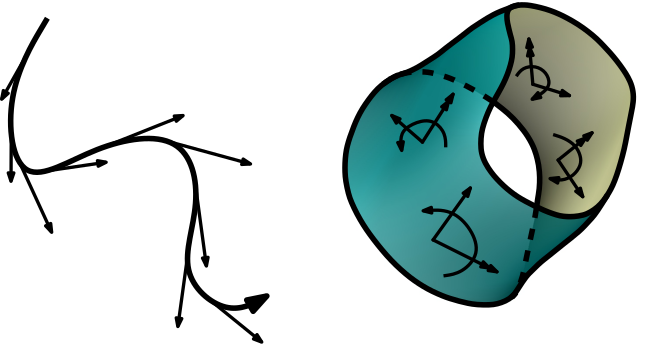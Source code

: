 <?xml version="1.0"?>
<!DOCTYPE ipe SYSTEM "ipe.dtd">
<ipe version="70107" creator="Ipe 7.1.8">
<info created="D:20130404110552" modified="D:20160304172214"/>
<bitmap id="1" width="700" height="700" length="44592" ColorSpace="DeviceRGB" Filter="DCTDecode" BitsPerComponent="8" encoding="base64">
/9j/4AAQSkZJRgABAQEAYABgAAD/4QA6RXhpZgAATU0AKgAAAAgAA1EQAAEAAAABAQAAAFER
AAQAAAABAAAAAFESAAQAAAABAAAAAAAAAAD/2wBDAAIBAQIBAQICAgICAgICAwUDAwMDAwYE
BAMFBwYHBwcGBwcICQsJCAgKCAcHCg0KCgsMDAwMBwkODw0MDgsMDAz/2wBDAQICAgMDAwYD
AwYMCAcIDAwMDAwMDAwMDAwMDAwMDAwMDAwMDAwMDAwMDAwMDAwMDAwMDAwMDAwMDAwMDAwM
DAz/wAARCAK8ArwDASIAAhEBAxEB/8QAHwAAAQUBAQEBAQEAAAAAAAAAAAECAwQFBgcICQoL
/8QAtRAAAgEDAwIEAwUFBAQAAAF9AQIDAAQRBRIhMUEGE1FhByJxFDKBkaEII0KxwRVS0fAk
M2JyggkKFhcYGRolJicoKSo0NTY3ODk6Q0RFRkdISUpTVFVWV1hZWmNkZWZnaGlqc3R1dnd4
eXqDhIWGh4iJipKTlJWWl5iZmqKjpKWmp6ipqrKztLW2t7i5usLDxMXGx8jJytLT1NXW19jZ
2uHi4+Tl5ufo6erx8vP09fb3+Pn6/8QAHwEAAwEBAQEBAQEBAQAAAAAAAAECAwQFBgcICQoL
/8QAtREAAgECBAQDBAcFBAQAAQJ3AAECAxEEBSExBhJBUQdhcRMiMoEIFEKRobHBCSMzUvAV
YnLRChYkNOEl8RcYGRomJygpKjU2Nzg5OkNERUZHSElKU1RVVldYWVpjZGVmZ2hpanN0dXZ3
eHl6goOEhYaHiImKkpOUlZaXmJmaoqOkpaanqKmqsrO0tba3uLm6wsPExcbHyMnK0tPU1dbX
2Nna4uPk5ebn6Onq8vP09fb3+Pn6/9oADAMBAAIRAxEAPwD9/KKKKACiiigAooooAKKKKACi
iigAooooAKKKKACiiigAooooAKKKKACiiigAooooAKKKKACiiigAooooAKKKKACiiigAoooo
AKKKKACiiigAooooAKKKKACiiigAooooAKK8++J37VHw/wDhBHINd8UaZb3Ef/LtFIJrgn02
Jk5+teD+Mv8Agrv4S02Z49C8Oa1q4H3ZZmS2Q/h8zfpXJXx1Ci7VJpP8fuHFX1R9c0V8HXv/
AAWA16ScG18F6THFjpLeSM2fqAKpW/8AwVw8YLes8vhnw89uc4jDyhh6fNnn8q43nmE/mf3M
rkZ9/UV8Lab/AMFeNZDsbvwbpjqRx5N5Ip/UGus0H/grjoNwwGpeEtVtgerQXMcoHHoQverj
nODf2/wf+QuRn17RXgPhb/gpV8LvETKlxf6lpLn/AJ+7Nto/FNwr1Dwd8ffBXj8L/Y/ijRb5
m6Il0qv/AN8kg/pXZSxdGp8E0/mJpnXUUisHUMpDA9COQaWugQUUUUAFFFFABRRRQAUUUUAF
FFFABRRRQAUUUUAFFFFABRRRQAUUUUAFFFFABRRRQAUUUUAFFFFABRRRQAUUUUAFFFFABRRR
QAUUUUAFFFFABRRRQAUUUUAFFFFABRRRQAUUUUAFFFFABRRRQAUUUUAFFFFABRRRQAUUUUAF
FFFABRRRQAUUUUAFFFFABRRRQAUUVzHxY+NPhT4F+Fpta8Xa/pmgabCCTNdzBN59FHVj7KCa
qMXJ2SuzOtWhSg6lWSjFbtuyXqzp6yfGnjvRfhx4fn1bX9W0/RtNtl3S3N5OsMSD6sQK/N/9
qj/g4Ft7WW60n4R6B9rcAout6shWMH+9HB1Yehcj6V+evxm/aI8eftH+IDqXjXxPquvT5JRJ
5SIIRnOEjGEUfQV7+D4dr1feq+6vx+4/IuJfGXKcBelgF7ea6rSC/wC3uvyVvM/VL9pX/gvF
8OvhqbjT/AWn3fjrVYyUFxza6eh9d5G5xn+6uD618qeIv2+vjJ+1QJb3XfEUvh3w5MSIdI0X
NpHMM/xuD5jD6tg+lfGukaMb28hgUYaZ1QfUnFfS+m2kemWENtEoWKBAigdgBivL4xqUsrw8
KGFXv1L3k90la9uzd915nl+HedZrxZjq2KzKpahRtanH3YylK9ubrJJK7TbTbXTQuxqoJOCW
PJJOSalVvoKrq/ryKkV/xFfkzi27s/fIpJWRYVuxzUivjA7VWV/xFSK/oaagMsK+OnIp6v6G
q6v6HBp4f14pqAFhX/A1JHM0bBlJVhyCDgiqyufqKcr+hpqIHe+BP2jvHHw3mR9G8Uavaqn/
ACyacyRH22NkfpXuXw5/4Kp+LtBMcXiLStN12FcBpYs202PXjKk/gK+Uw/rxTg59ciuqji69
L4JNfkJxTP0r+GH/AAUd+HXxAMcN9d3Phy7fjZfp+7z7SLlfzxXuGh+IbDxNp6XenXtrf2sg
ystvKsiN+Ir8ZlceuDXR+A/iv4j+GOoLdaBrWoaVKpz+4mKq31XofxFevQz6otKsb+mhLp9j
9gqK+Efg/wD8FUdc0TyrXxhpUGs24wDd2mIbgD1K/db8MV9VfCD9qnwP8bYo10XW7cXrjJsr
k+TcKfTafvf8BzXt4fMKFbSMtez0ZDi0eiUUUV2khRRRQAUUUUAFFFFABRRRQAUUUUAFFFFA
BRRRQAUUUUAFFFFABRRRQAUUUUAFFFFABRRRQAUUUUAFFFFABRRRQAUUUUAFFFFABRRRQAUU
UUAFFFFABRRRQAUUUUAFFFFABRRRQAUUUUAFFFFABRRRQAUUUUAFFFFABRRRQAUUUMwVSSQA
OST0FABWX408caN8OPDV1rOv6pY6PpVku+e7u5liiiHux4r5L/bk/wCCy/w+/ZXW60Tw3JB4
48ZoChtbSYGzsX/6bSjIyP7qZPrivyT/AGnv20viN+2L4mN/4012e4tY2JttMtyYbG0HosYO
M/7RyT617WAyStiLSn7sfxfoj8x4t8UctyjmoYf99WXRP3U/70v0V33sfoX+2T/wX20vw5Jd
aF8HtOj1m8QtG+vahGVtEPTMMXDSfVsD2Nfmt8Yvjj4x/aK8YS69401/UNe1GY8NcSZjhH91
EHyovsoFcna2oGOKvwW/TivscHl1DDL93HXv1P5r4l4zzbO5t4yp7nSC0ivl19XdjbWzAxkV
ft7UDGKIICO1XIYSMcV2uZ8g4F/whEkfiXT2cEqLhM44P3hXviP6V4Hpr/ZruGQcGNw35Gvd
7eVZo1cHKuAR+NflfiLTbq0KnS0l+K/zP6W8A60fq+ModVKD+9SX6FhH9KkVjjIqFGAGDUiv
x6ivzdRP6DJlY4z0zUgJ4PQ1Ar+hyKer+hpqIFgdB3p6HjrzVdZPcinh/XmnygWEIGc8U4dv
SoFk9809ZPcijlAsAg9DTkIBOariT1p6ye+aOUCfNOQj15qBZPcinhz35o5QJqktbqW0uElh
keKWM5V1Yqyn1BHSq6v6Gnh/UUuUD3/4If8ABQvxz8J/ItNQnXxLpEXy+TesTMi+iy9fzyK+
yvgZ+2r4H+OaRW9rqC6Vq7jmwvmEchPojfdf8Dn2r8uFc+uafFO0TqysyOpyCDgg16WGzOvR
0b5l5/5kuCZ+0AOeRyDRX5w/s/8A/BQ3xh8JXgsdYkfxPoiYURXD/wCkQr/sSdTx2bI+lfcH
wS/aX8I/HzTRLoOpIbtV3S2M+I7mH6r3HuMivo8LmFKvpF2fZmbi0d9RRRXcSFFFFABRRRQA
UUUUAFFFFABRRRQAUUUUAFFFFABRRRQAUUUUAFFFFABRRRQAUUUUAFFFFABRRRQAUUUUAFFF
FABRRRQAUUUUAFFFFABRRRQAUUUUAFFFFABRRRQAUUUUAFFFFABRRRQAUUUUAFFFFABRQzBV
JJAA5JPQV8Lf8FCP+C1vhL9mgX3hfwC1p4v8cxZikkVt+n6W/fzGB/eOP7inGepHSt8Phqle
fJSV2eVnGd4LK8O8TjqijFfe32S3b9D6o/aM/aj8D/sp+BZfEHjfXLXSbRQfJhJ3XF4wH3Io
x8zt9OB3Ir8fv27P+C0Xjv8Aaie80Dwe1z4I8FuzIVglI1DUE6fvZB91SP4E49Sa+V/jX8ef
GH7Sfju48R+NNcvdc1S4Jw8zfu4Fz9yNB8qKPRQK5yC34GBX2WX5JSoWnV96X4L0P5p4x8Uc
dmjlhsDelR8vikvN9F5L5thBbl23MSzE5JPJNX7e26YpsEBGOKuQRkY4r3OY/J3G+4+CDGOK
uQJjHFRwoBjircKDjipcieQlhTpVqFBxxUcKA44qzEg496TkHISwqPSvX/BuofbvDVm5ILCM
IfqOP6V5LEgxXffC6/LabPbMQTE+4euCP8RXxfG+F9rgFVW8Gn8np+dj9d8Fsy+rZ7LDSelW
DXzj7y/BSOyWT3p6yfUVVWT3zT1k9DX5Hyn9YXLYk/CnrJ+IqosnvipBJ+FPlFctLJ6HNOWT
3warLJ+Ip6yehzRYLlkSetPWT3zVVZPfBp4k9afKFy0snvinB/Xiqyye+aesnvijlC5ZWQ9j
mnLJ74quH9eKcsh+opcoXLIf1FPV/Q5quhORg8Gpo+h96HEaZKpJwRxmpUGSO+KjQc/Spoxw
PepaAkRe/c1oaDrV74b1SG90+6uLK7t23RzQuUdD6giqSDnPpUyDgD1peYH2F+zf/wAFK57T
7PpPj+MzxEhE1aFPnX3lQdf95efY19i+HfEun+LtHh1DS7y2v7K4XdHNA4dGH1Ffj8g7+leh
/An9o3xN8AdbW40a8d7KRgbiwlJa3nHuOx9xzXsYPOJw9ytqu/X/AIJEodj9S6K8u/Z4/aw8
N/tB6aqWko0/Wo1zNp07jzB6sh/jX6c+or1GvpKVWNSKnB3Rm0FFFFaCCiiigAooooAKKKKA
CiiigAooooAKKKKACiiigAooooAKKKKACiiigAooooAKKKKACiiigAooooAKKKKACiiigAoo
ooAKKKKACiiigAooooAKKKKACiiigAooooAKKKKACiiigArmvi38YfDPwJ8C33iXxbrNloei
6eheW5uX2j2VR1Zj2UZJryH9uv8A4KP+Af2E/CbSa7dDVPE91GW0/QbWQG5uDjhn/wCecef4
m/AE1+H37Yf7c/j/APbh8eNq/i7UWj063c/2fo9sxSysF9FX+JsdXbJP6V62XZTUxL5npHv/
AJH59xj4g4PJYujT/eV+kVsvOT6em78tz6W/4KJf8FtfE37Rsl/4T+Gz3nhXwQ5MU16CY9Q1
ZOQckcxRn+6OSOp7V8JQwliWYlmJySeSajhi55FXIU6dq+1w2GpYeHJSVj+YM8z3G5tiHicb
NyfTsl2S6L+mPghxirkCYxUcKZ/GrUMfvW7keK4k0K9OKtQp9ahhjIxVmJTUticCxDH0q1Cl
V4c8Vai6ZqXITiTxIasxAjr2qCMZ/GrEYP50myXEni6V0fw+vfsuuhCQFnQr+PX+lc7GD19a
vaXcmyvoZhj924b9a4cyw31jC1KP8yf39PxPZ4czF5fmmHxl9ITi36X1/C56kr9M1IHP1FVI
5gygg8Hn2qRZPwNfhHKf3UndXRaVz2ORT1f0NVhJ+FPWT15osMsq49cGnh+xqssnvmnrJ6Gn
YC0r+vIpyt6GqyyfhT1f1pWAshwe+DT1fsarq+cc5BqVOlDQMnQnOM8VKnQmok61MgzgUWBb
k0fWpo88VCnU1PH1FQ0K5LH3NTxjke1Qp0qdOtJopMljHA96nTqT6VDH2qdOhNS0MljHQetT
IOpqKMc/SpoxwPeoaAu6Nqt1oOowXljcTWl3bsHjlico6EdwR0r7M/Zb/wCCgcOu/ZtB8cyx
216cRwapjEcx6ASj+Fv9rofavi2PualRemOprfC4uph5Xg/l0YnG5+u8UyTxK8bK6OMqynIY
eoNOr4F/ZZ/bW1P4OzwaPrzzan4bY7Rk7prEeqE9V/2T+FfdPhPxbpvjjQLbVNJvIb6wu13R
yxtkH29iPQ19bg8dTxEbx36oylGxo0UUV2khRRRQAUUUUAFFFFABRRRQAUUUUAFFFFABRRRQ
AUUUUAFFFFABRRRQAUUUUAFFFFABRRRQAUUUUAFFFFABRRRQAUUUUAFFFFABRRRQAUUUUAFF
FFABRRRQAUUVkePPH2ifC/wlfa94i1Sy0bRtNjM1zeXcojihUdyT/LqTTSb0RM5qKcpOyRrs
wRSSQAOSTwBX53/8FL/+C4ei/ARr/wAE/CmWz8ReM13QXeqgiWx0duhVe0soPYHapHOTxXzD
/wAFNf8AguBrP7Qj3/gf4UT3mgeDCzQXergmK91hc4ITvFEeePvMDzjpX5+W0G0kklmY5JPJ
PvX02W5Je1TEL5f5/wCR+HcbeKHJzYLJ5a7Op/8AI/8AyX3dza8Z+Ntb+J/i691/xHql7rOs
6lIZbm7upTJLKx9Se3t0FVYoz2FRwr0qzEOlfUJJKyPwSrOVSTnN3b3ZJFGc9KtQoeKiiHbv
VqIdOKHIz5SWEHirUI6cVBF/WrEXb60nIXKWYR0qxEDxVeHpVqHg49Kkloni/pViLpUMQ6e9
WI16e9FyXEsRdvrVmLtVaLt9aswnp7UXE0WYu30qeJentVeGrMR4xQyHE73QLw3OkW7EgnYA
fw4q8snvisDwjcl9NZCSfLcj6A81sK/pzX4hm2H9jjKtPtJ/duvwP7f4Rx/1zJsLiG7twjf1
Ss/xTLSye5FSLJ+FVEf0qRH9OK8+x9FYtCSnrJ+Iqqsn4GpFcn2NKwFpZPQ5qSMkkehqvGeh
9anjPT2oAsR9qmjPUVBGevtU8Z/I0mgLEfWpoz0qvGelTxnj6VLQFhOhqZOCB6VBH3qeM9KT
QEydDU6dagToamjJyM96loTJ4u1Tp0qCPtU6HgipZSZOnWpoucVCnWpou1S0MnToanj61BHy
MepqePvUNASqvGT1Nemfs7ftK658ANfV7aR7vR7hwbuwdvkkH95f7re4/GvNY+ce1SqueT0o
p1JU5KcHZoGj9RfhV8WNF+MXhSHVtFuknhcASxEgS2745Rx2P866WvzH+DPxo1v4JeKU1PR7
hkViFuLdjmK5QHO1h/I9RX6CfBL456J8c/C6X+lzBbiMAXVo5/e2zkdCO49CODX1uX5lHELl
lpL8/QxlGx2lFFFeoSFFFFABRRRQAUUUUAFFFFABRRRQAUUUUAFFFFABRRRQAUUUUAFFFFAB
RRRQAUUUUAFFFFABRRRQAUUUUAFFFFABRRRQAUUUUAFFFFABRRRQAUUV8d/8FKf+Cvvgz9hb
SbnQtLa38U/EeaI+RpUUmYbAnpJcsPujuEHzH2HNa0aM6slCCuzhzHMsNgaDxOKmoxXV/ku7
8j279rn9s3wH+xV8NJ/EnjbVorUFSLKwjIa81KTtHEnU+5PAHJNfhD+37/wU08ef8FAPFxGp
SvoXgyykJ0/QLaQ+UnPEkx482T3PA7AV5B8fP2iPGn7VnxJuvFnjnW7nWdWujhd5xFapnIji
QcIgz0H865u1txGoyK+wy7KYULTnrL8vQ/nDjPxAxOaN4fD3hR7dZf4v8tvUktLYIoOKtxx0
xByB6VNGOB717Nz8yab3JI46njUce9RxjPNTxr09qTYuUmi/rVmLtVeNcY9qsRDpSuJosxDj
PpViNf0qvF0q1F2z60EOJNEMfhVmLrUEYzj3qeLrSuS0WYetWou30qrD1qzD0oZDRYjHT2qx
F296gi6ZqxGOR7UiWieHpVmLt9KrQnp71Zi7fShMk6DwjNtM6kkZwf51vLJ+Fc14ak2Xcgzj
K/1rcWX3xX5PxTT5cxm+6T/BI/rbwprupw3Ri/sua/8AJm/1LiyVIslVFk6VLG3QmvnbH6Pc
toxPvU0Z5+tVo26e1Txn9KAuWY+gqZD1FV4zViM8/Wk0NE8Z6e9TxnpVaM8D2qdD1FS0Msxn
j6VPGevvVaM/rU8Z6UhFmM8j3qeM9Paq0Z4HtU6HqKloLliM9RU6ckGq8Z5+tTxnpUtBYnjP
H0qePvUCdKmjPT3pNA2WIz09xU8R6VXiPSp4z09jUNAmWI/61PH3qBOhqePvUyRRYj61MgyA
PWoYzk59anj6is2gJFHIAHFdP8K/ihq/wi8Wwaxo9w0M8Jw6E/u507ow7g1zSDjPc1JGOAD3
pRk4tSi7NA0fpN8CvjrpPx08JJf2DrDeRALd2jN89u/9VPY129fmV8Lfidq3wl8WQaxpFw0M
8Jw6E/JOndGHcGv0B+Bnxv0v45eEE1GwPk3MWEu7Vj89u+OnuD2NfW5bmSrrknpJfiZSjY7S
iiivWICiiigAooooAKKKKACiiigAooooAKKKKACiiigAooooAKKKKACiiigAooooAKKKKACi
iigAooooAKKKKACiiigAooooAKKKKACoNU1W10PTZ7y9uILS0tUMs00zhI4kAyWZjwAB3Nef
ftQftaeA/wBj34cT+J/Hmu22kWSAi3hzuub6QDIjhjHLsfbgdyBX4V/8FH/+Cxfjv9vDUbnQ
dKNx4Q+HKORHpUEp8/UADw9y4xu/3B8o9+td2DwFTEPTRdz5biTi3B5RT/ePmqPaK3+fZf0k
z61/4Kdf8F+Y7f8AtLwH8C7pZpjut77xZj5I+zLaA9T/ANNTx/dHevyfvb688RatcX+oXVxf
X15IZp7ieQySzOTkszHkknuap2dpgDArUtLbGOOtfY4PBU6EeWC+Z/N3EfEuMzWt7XEy0WyW
y9F+u7JLS2wAcdKuInT0FNRAoAAqWu1HyjV2PRfzNTRr+lRLnI9alTOSaVw5SaPt7mrEXb61
Xj7VYi7fWhMTiWIhnj1qeMdTUEPWrEYyBx1pSIaJoulWou31qtH3qzF2+tEWQWYe3tU8Y4Hv
UEXap4+1NmbLENWYelVou31qzF2oRMizF0qwnWq8XSrCdTQQyePtVmLt9KrR9RVmLt9KSRBq
aE227Y5x8v8AWtpJM9OM1h6OcXDdjtrWib9a/LuLf+Rg/RH9W+EKtw9H/HL80XI26e9WI2z+
NU4m/WrEbfrXzNj9PLkTdPep426E1UjbP41Yib9aTiBbjbp7VPG2PwqpG3SrEbdPapaAtRnq
KnQ5INVY26e1WIz+lBSZYjP6VPGetV4z196mjOMGpaAsxnP41YjPSqsZ6e1WIz+lSBZiPT2q
eM/pVaM9anjP61LQFmPvU6HJBqvEelTxHpUhYnjPT2NWIz19qrR9zViM/rUyQFiPvViM/kar
xn9ani7fSoaGmWIu30qxH1FV4j0qeI9KhoZYi5xUqgkj2qKLtU6dPrUNASR8jHqa674RfFjV
vg94uh1bSpmUqQs8JP7u4TPKsP69q5KPjHuanj6VMZyhJSi7NA0fpR8KPippXxg8IwavpUu5
H+WaJv8AWW8mOUYf17iulr88vgH8cNR+CHjBL62Lz2E+EvLUsQsyevsw7Gvvrwd4w0/x74bt
dW0u4W5srxN6OOCPUEdiDwRX2WW5gsTCz0kt/wDMxlGxp0UUV6ZIUUUUAFFFFABRRRQAUUUU
AFFFFABRRRQAUUUUAFFFFABRRRQAUUUUAFFFFABRRRQAUUUUAFFFFABRRRQAUUV5j+1H+2N8
Ov2N/Az6/wDEDxJZaLblSbe2Lb7u+YfwxRD5nP0GB3IqoxcnaKuzKtXp0oOpVkoxW7eiR6cS
FBJIAFfBv/BSL/gud4G/ZDhvfDHgd7Lxx8QkzE0UUm7T9Kb1mkX7zD/nmpz6kV+fX/BRD/gv
N4//AGsvtvhnwALzwB4FkZo3aGXbqepp0/eSL/q1I/gQ/UnpXwfBA0jl3ZmdjlmJySfWvewW
TN2nX+7/ADPyTifxIUU8Ple/87/9tX6v7up3v7Qn7Snjn9rL4j3Pinx5r15rep3DHYHYiC0T
PEcUY+VFHoB+fWuUtbXGABim21uDjitC2g6cV9LTpqKSij8TxmLqVpupUk23u3q2SWtv044F
aEMYRRxzUdvFjBI4FT1skeVOV2AOCDUlR05CSCPShsEiZDkg1NH0qGM9KmToaSYmidByPQVN
F/Woo+9Sx8Y+tJkliLt9asxdqrRdvrVmLtVX0M2TJ0JqzF2+tVk6GrEXWlEzZai7VPH2qCLt
U6HAB9KbIZYi7fWrMXaqsXWrUJ6e1CIkWYu30qwnWq8Xb6VYjPT3pkNk8farMXTNVou3tVqH
tQkQaOlcFzWlE/61m2B2xn3NXY3r8j4iqe0zCo10aX3JI/sTw3wjw/DmGjLdpy/8Ck2vwaLs
TfrViJv1qlG9WInrw2j7guxN+tWI26e9U4m/WrETfrQBcib9asRt096pxN+tWIm/Wk0Bbibp
mrETdPaqkTfrViJunvUtAW426e1ToeCPSqsTdKnibp+VIaZZjPI96niPSq8Z6e1TRnrUtDLU
R6VPGentVaM/rViM5/GpAsxn9KsRnr7VVjP61YiPT3qWgLMZ61PGenvVeI9KnjycVIrFmIni
p4u1V4iePrViInj61DQ0WIu1WIu1V4ieKsRHpUSRSZYi7VYjGQBVeI9KsRHpWckBKvUVNF2+
tRJ1+lSxdvrUSAsJ0Jr179lf9oib4NeJxZ30jyeH9QcC4Tr9nboJF+ncdxXkKdKnj7milWnS
mqkHZoGrn6c2V7DqVnFcW8iTQToHjdTlXUjIIqWvlT9iz9ottIuYfCGt3BNpO2NOmkPELE/6
on+6T09DX1XX3WCxkMRTVSPzXZmElYKKKK6xBRRRQAUUUUAFFFFABRRRQAUUUUAFFFFABRRR
QAUUUUAFFFFABRRRQAUUUUAFFFFABRRXD/HL9pbwD+zV4Yk1jx54t0TwvYRjIa9uVR5PZE+8
59lBppNuyIqVIwi5zdkur0O4rn/id8WPDPwX8JXOveLde0rw7o9opaW7v7hYYl9sseT7DJNf
lp+2P/wc6aPo4utH+CfhmTWLnaUGva2hht0b+9Hbj5nx6uVHtX5YftEftW/Ef9rfxc+tfELx
XqviK6LExRTSbba1B/hiiXCIPoK9TDZTVqaz91fifCZ14g4HCJwwv7yflpH7+vy+8/U79u//
AIOU7DShfeHPgVpY1G6UmI+JtTiIt14xuggOGY+jPgf7Jr8nvix8YvF37QPje58SeNfEGp+J
Nbuzl7m9mMjAf3VHRVH91QAK5i3tQuOOauwwYwK+iwuCpUV7i+Z+NZ5xNjsylfET06RWiXy/
V3YW1uOgFXoIcYGKZBFjAAq7bQ9K7kj5WpMktocYJFX7eLpkVFbxZI9BVuNdoHrWkUcFSRKq
7QBS0wMR70qvk4xzVNmSQ6nJ0J9abT14UVLZSRJGeB7VPH3qunSrEfehMRYj71Kn3RUMZ6+9
Sp0pGbLMXb61Zi7VWi7fWrEZ6e1XbQzZPH3qxF1qsnWrMXWhIzLMPWp06GoIu31qeM9RTZDZ
Yi61Zh61Vi6VaiOMfWhGbZZhqxH2qvD0qxF2oJZYh6Vbi6596qQ9KtxVnWqxpwlUlslf7jXB
4Wpia8MPSV5TaivVuyL1u21QM1ZifpVGJ/erET1+KV6rqVJVJbtt/ef3VgcJDC4anhqfwwio
r0SsX4n6VYif3qjE/SrMT9KyOovRPViJ6oxP0qzE9S0Bdif1qzE361SierET1LQF2Jv1qxE3
61Tib9asRN+tJoC5E361YjbP41Uib9asRN+tS0BbjbP41YjOSPeqkTelWYmpDTLMR6e1WIj0
9qqxnrU8R/WpaGW4j09qniPT2qrEc/jVmI5/GpYFqInj61YiJ4+tVYz+tWIzUNBcsRnrVmMn
n2qtH3qeI/yqJBctRn9KsRdvrVaM/rViPvUMpMsxdvrViLt9arxnH4VYjP6VAFhOhNSRdvrU
adDUkZ/Q1m0BYTpU8feq8ferCdaxkBPFI0TK6MVZSCCOCD619qfsj/tAL8UvDA0nUpl/t3S4
wCWPN1EOA/uR0P596+KV+6K2vAvjO++H/iey1fTpTFdWbh19HHdT6gjg11YDHSw1Xm6PdClG
6P0fornfhZ8SLH4reCbPWbFgFuFxLHn5oZB95D9D+YxXRV97CcZxUou6Zi0FFFFWIKKKKACi
iigAooooAKKKKACiiigAooooAKKKKACiiigAooooAKK80/aV/bC+G37IXhF9a+IXi3SvDtsF
Jihlk3XV0R/DFCuXc/QV+TP7aH/Bz74j8S3N3o3wQ8OQ6Fp5zGuva1EJ7yT/AGo4M7E9t+4+
wrpoYSrV+BfM8bNM/wADl6/2ievZav7v87H7M+N/iFoPwz0GXVPEetaXoWmwAl7q/ukt4lx/
tOQK+MP2kP8Ag4X/AGdvgRHPb6Prl98Q9ViyBb6BAXh3DsZ32xge67q/An42ftFfEP8AaZ8R
Pqvj7xhr/im7dt4+3XbPFH7JH9xB7KBXJ22lgY4xXr0cnjvUd/Q/O8y8SKrvHB01Fd3q/u2/
M/RD9qH/AIOTvjT8ZludP8B2GlfDXSZdyrNAPtmosp6HzXG1D/up+NfB3j34heJfjB4mm1rx
Vr2r+ItVuCWe61C6e4lOfdicD2HFZ9vp+McYq9b2GQBggV61DC06fwKx+eZnnuMxsr4mo5eX
T7tinbaeOMCr9vp6jAwSatQWe0DjmrlvaY5xXUkeDObZXg01Bj5TmrcGkI5B+ZfoasQW2cHF
Xre26cVokck5FSDQgxyrkD3GTViPRJlAwFcn0PT860be36DFX7aDJGB0rSMTiqzMVbR7fAdG
XPqODT66SOPA9BTJNIt51wYlXA4K/Ka0SOVu5z1Kn3vpWrP4XY5MMoIJ6P8A4j/CqE+nz2RB
ljZQe/UfmKhoEMp6n5RTKcnSkaEidDU8Zyc1Ah5IqeLt9KaM2yxF2+lSx96hjOMVNH3pGTZY
i61YTpVeLrVhD1FaEMnjOTn1qxF0qtEelWYv6UGbZZTpU6Hke9QRnqKmi7UGdyzF/SrUXb61
Uhq3Eece9BmyzEenvViLtVeLtViLt7UEssxevtVgOFwO5qvD056ULPvckdDXzPFON9lhPZJ6
z0+S3/y+Z+p+EeRPGZx9cmvcoK//AG89Ir838kXonqxG9UYpPerMUnSvzRo/qcuxPVmJ/eqM
T/jirMT/AKVLQF6J/wAKsxP0qhE9WYn96QF+J+lWYn6VQifpVqJ+lJoC9E1WImqlE1WYmqGB
dibpViJqpxN0qzE3SkwLkTdParMTdPaqcTdOasxN0qWgLcR6VPGcAe1VYm/WrMZz+NS0UizE
entVmI9KqRnp71ZiP61DQFqI9KsxHpVSI96sxGpkBaiPSp4u1V4j0qeP+tSwsWoj0qxF2+lV
oj0qxEelZsIlqI/rViM9arRHpViI9PpWbKLMfepI+9RRdvpUqHms2BYjPX3qeM8j3qvEenvU
8Z4HtWUkBOh+X6VIh4+lRIeoqRDg/WsJID1r9k343n4UeOltL2UjRdXYRT5Pywv/AAyfh0Ps
favttHWRAykMrDIIOQRX5mV9l/sY/Gk/EDwR/Yl9KG1TQ0CKWbLTwdFbnqV+6fwr6Th/MLP6
tN+n+RnOPU9pooor6wzCiiigAooooAKKKKACiiigAooooAKKKKACiiigAoorzj9qT9q7wR+x
38K7zxf461eHTNOtwVhiHzXF9J2ihTq7HjpwOpwKqMXJ2SM6tWFKDqVHZLdvZHe65rtl4Y0e
61HUru2sLCyjaa4uLiQRxQoBkszHgADua/KL/go//wAHH2n+D5NQ8IfAaGDWNSTdDN4quo91
pAeh+zRkfvD6O3y+gPWvij/gpP8A8FdviB/wUA1+50q3luvCnw5ik/0XQreb5rkAnEly4x5j
Y/h+6Ow718jw6UF7c172DytK0q2r7H5NxDx7Oo3Qy58sf5ur9Oy89/Qu/FX4o+K/j142uvEn
jLX9U8Sa3etmW7vp2lkPsM8Ko7AYArFt9LAIwvNa8Om5xxgVYisMYAGa9qMElY/Mq2IlNuUn
dszYNOx0HNW4bDHJFaEViAOlTx2mccVaRxzmU4bLpxVuG0AA4q1FaY7VOlv0FWc8pFeG16cV
ajg6VNFb4GcGpooOauKMJyGwW/TirlvB3xRDCeAO9W4YRwMdKuKOSpIdBDgDIyTV63iCgEio
7eLJHoKtqgWtYo4pyuwVO5pwBJxRTkGBnuaZA4DsBTwMAAU1Bk/SpFGWHtQCKd14ctroHavl
Oe69Onp0rPufCtzbkmICdMZyvDD8P8M10CdfpVmEdKTQ7nDhGjkZWBVl4IIwQani7fSuyvNG
t9UTE0YLAYDjhh+P49OlZd94Glj+a0fzVH8DkBu3foe/p+NCRDZjr0FTx96ieF7dzHIjxuvV
WBBFSx96SWpEmWI+9TocN9arxf0qZTwDVGbZZhPT2qxEelVoj+hqxEelBmyzGelTw1Xj7VYi
/rQQWYT096tQ9qqRHpVqE9KDNluHt7VZi7fSq0Jq1FwOelAmri3M4hixnluKjhl6c1Sub0T3
LEH5V4FSQy9Oa/Ks+x31rFSlF+7HRf5/Nn9geHnDv9kZPTp1FapU9+Xq9l8lZetzTilq1FJ7
1mQy9Oatwy14jR9yaUUnTnpVmJ+lZ0MnSrUMnvQBfifpirET9KpRP79asRP0qGgL8T9OatRP
WfE9WYX6c0gNCJ6tRP05qhC/SrUL9qTQF6J+lWYm6VRhbpVqJ+lQBdiboKsxNVKJu1Wom6Um
gLsTVZiPSqULdPSrUR6VA0WozgD2qzEentVWI5/Gp4jUyQy5EelWIj0qpE1Woj0qGFi1Ee/e
rEZ61ViPSrMR6VDEWYj3qzGf0qrEelWIjUMaZbiJ4qxEelVYz+tWIzWcii1EelSqcMKgjNTK
cjIrOQE8Z6e1ToeoqvGf1qaNuhrGTAsI3Q1IDkZqFD1FPVsHnpWMmBKWyuO9dN8H/iRc/Cv4
hadrMDNsgkCzoDgSxHhlP4fqBXL5FGaxjUlCSnF2a1HfQ/TDSdVg1zS7a9tZFltruNZYnHIZ
WGQfyqxXg37B/wATz4m8B3Ph+5lL3OhtuhyckwMeB/wFsj8RXvNfpeCxKxFGNWPX8+pzyVnY
KKKK6hBRRRQAUUUUAFFFFABRRRQAUUUUAFFFeG/t5/t5eEf2DfhFNr+vypeaxeK0ej6RG4E+
ozY4/wB2MHG5jwB7kCrhCU5KMVdswxOJpYelKtWlyxjq2xn7fH7fXg79gX4RS+IfEMq3usXY
aPSNGikC3GpS47f3Yx/E54A9TgV/PV+2N+2H45/bj+LVz4q8Z6jJMpdhp+nRufsmlwk8RxL2
6DLdWPJp37Uv7THjD9sL4v6h4z8Z373moXbFYIFJEFhDn5YYl/hUfmTyck158liFHSvp8FgY
0Vd6yPwrifiqrmVR06d40lsu/m/0XQyo9OC44zU0dhnHGa0lss9qmFpgdK9FKx8bKRmrZAYA
FTR2XtV5LT2qUW4A6CqSMJSKQte2KljtenFWkt/apUt8dsVaRjJldLfA6VJHBU4hyegqRYgB
700jCTIVh6DBqeKHpxTo4vrViOPGAB1q0jnmxIYu+KtQx4xxyaSKLoMVahj5HHArRI4qkh0M
e0ZqSiitDmbFUZPsKfSKMD3paAHIOM+tSIOppo4AHpT0+6PegaJIhk1ahHTiq0Q6VbhHTjpQ
DZYiGe3WrVuOlV4h061bgXoKDNsfcaTb6rEEuIUlUdM8EfQjkfhWHqfw6miJeyk85f8Anm5C
v26Hoe/p+NdPbr0NXIV6U0jNs8vCNDIUdWV1JUgjBBHapEPBFemX/h601yLbcRKzdnAw6/Q1
y2vfDi70wtNag3NuMnA5dB7jv+FDiQ2YcR/WrMR71VQFTgggg4IqxEelIhlpDwasRnk1WiP6
1YjOTmghlmI/lVqE1Ui/pVqHrQS0XIetN1e+FpaBAcPJwPUCnQkKpLHAXk1zmo6qb++dwTsH
Cj2rweIcw+rYZxi/enovTqz9E8MuGf7UzVVqqvSo2k+zf2Y/N6vyTLsM3TmrcMvTmsmGbpzV
yCbpzX5if1kasMvSrcMvSsqCXpzVyGbpSaA1IZelW4ZOnJrLhl6c1bhl6c1LQGnDJVqF896z
oZOlWoZOlIDQifpVmF+lUYX6VZifpUtAX4X6VbhfpWdC/SrkL9KkC/C/TmrUL1QhfpVqF+lT
JAX4W6VZhbvVGFunNW4W6VIF2JulWomNUoWq1C3SoaAuRHp3qxEentVWE9BViM9PepZSLcR6
VZiP61UiarMRqALcR71ZjOPwqpEelWYj096zYFqI/pVmI9PaqkR6VZiP61EgRaiPSrMR6VUj
NWIzWcii3EelSKcEe9QRmpVbPBrOQFiNsfhU6Ht61WjbofWpkbt3FYyYFhTke4qRGzwetQKx
xkGnq2frWEmBNk4x2pKYWPHPSlDnuM1zzKVz0n9lHx8/gH426RIZfLtdSf7BcAttUrIQBntw
208+lfetfmJb3b2txHLGSskTB1PoQciv0m8CeI18X+CtJ1VAoXUbSK4wp3AFkBIzk9Ce5z68
19bwviLwnRfTVfMyqLqatFFFfVmQUUUUAFFFFABRRRQAUUUUAFFFZXjnxvpXw18Hanr+uXsO
naRpFu91d3MpwkUajJJ/w7nimlfREykopyk7JHF/tYftT+F/2PPgzqfjTxVcBLWyXbbWiMBP
qE5+7DGD1Y+vYAk9K/nf/a7/AGqvFn7Z/wAZb7xj4sujJLMTFZWicQadbgkrDGOwGeT1JyTX
p/8AwUs/b11n9u742zXwkntfBuiO9voWnkkBI8nM7jvK/UnsMDtXzmtp7V9Nl+C9jHml8T/A
/DeL+JpZhW9hQf7qP/kz7v8AT7zPWzHpTvsvtV824HalW256V6cUfDykUltcDpS/Z89uBV4w
YGMUC39qowkyotuBS+Tk1bMOOADQsPtVxRjJldYPaneVgcYqwIsD0o8vJ7UzGTIUh9qd5Zzj
jFTeWBwR1pyRfhVpGEpDI4vapoo+5pQhBAxipkj5HtVxRy1JCxRYHTGasKm1RTYkzz2FTVrF
HFOV2R0qDJz6UpTnjpSgYGBTIFpV5YUlKnUn0oAfUg7Co15YVKvLCgaJoRzVqFeBVeEdKtwj
vQJk8Q5HvVy3U8cVWhXpVy3XoaDNlu3WrkK1Wt16dxV2BOlNMzZZt1zjvV+3XpVS3XkcVftl
6VZMkZ2v/D+y8SIWKCC5xxIgAz9R3rg/EPgy/wDC8pM8ZeEn5ZU5Q/4fjXrlsvTiriW6XMZS
REkRuCrDINJxJPCYmq1C3Su/8VfBhLkNcaSRHJ1MDH5W/wB09voa4O4sJ9LumguYnhmjOCrD
BFS0Jq5PDzgetWoRVW36irTzJZ27yyEKkY3E1MpJK7FCnKclCCu3ol5so+LNYFjZrbocSz9f
Zf8A69YEE/Tms/UNZbVtQknY8MflH90dhT4J/frX5Xm+PeLxDqfZWi9P+Duf2JwTw3HJcrhh
mv3kvem/7z6fJWXyv1NmCfpzVyCbpzWNbz9OauwTdOa8to+uNiCb3q5BN0561kQTdOauwTdO
ahoDWgl6HNXIJenNZME3TmrsEvTmhgakEvSrkMvTk1lwS9KuQS9OahoDThk6VbifOOazYJOn
NXIJKQF+J+lWoX6c1Qif3q1C/SoaA0YX6VbhfpWdA/SrcD9KTA0IW6VbhfpVCF+lW4W6VmwL
0LdPWrULdKowseKtwt0qZAXYW/OrUbcfSqULdKtRN09qkaZbibpVqI9KpQnpVqJqzYy5E1WY
m/IVTibp7VZiPSoYFuNsVYiOPwqpE3SrER6VnIEXIm6e1WIm6e1VIm6e9WI26e9ZyKLUbfmK
lV89OCKroxxkVIj9/SspMC1G35GpkY8HuKqxt2qZG71jICyrHGQeKerZ5HWoAx4weKerdxWM
2BNvOc0oYH61EHOeelOzXNNjJCcAmvvP9jzWDrH7PHh9juLW6y25zj+CVgOntivgpmyo96+2
v2CnL/s+2+STi/uB/wCPCvc4Yk/rbXeL/NEVFoe0UUUV96YhRRRQAUUUUAFFFFABRRRQAV+P
3/Bcb/goa3xV8XzfCPwfqAfw3oUoOuXMDHbqF2v/ACxz3SM9excHrgV9kf8ABXf9u4fsifAt
tH0K5EfjjxjE9tYbT89jBjbJc+xGdq/7Rz2r8L7hpL25kmmd5ZpmLu7ElmYnJJPck17WV4S7
9tL5f5n5jx5xF7OP9m4d6v435dI/Pd+XqUBbdOKd9nxzirgg9qQw59K99I/I5MpiD24pfIwO
lWxCPamtFz0IqzGUip5OewpfJx7fhVryfY01o88dRTSMZMreVk9MUoix6CrHlewoZdo9RVmE
mVyh6YyKBHj0FTCL2NIUBxjjFVFGMpEQQnrxTwmATipFj9BShSTj0q0c85DUQ9amjj45HJpE
TtjgVMi45rRI46khVG0YpaKKs5rhRRRQAU5OhPrTaevAFADk6k+lSxjJNRp0+tTRDpQUkTwj
pxVyBentVaBenFXIF6UEk8K9KuW46dqrwp0q5br0oIaLduvTir1uucd6qW69O1X7dc470ENF
mCPpV63TpxkVXt1HFXrePpVKRLRYt16dRWhbIeKrW8XTitC1j6cVSZLiWrWPpxUeveB7Dxda
+Xdwguo+SVeHT6H+lXLSLpWpZw9OKCTxDxf8LdQ8HSGUqbmyzxMg4X/eHb+Veb/EvxILdI9P
ibDPh5cenYf1r7m+F3w0u/ix450rw3YxLLdaxcLbKGUMqg/eYjuFXJPsDXpX/BQn/ggImp6R
J4r+DEztqtvCpvdAupflvSq/M9u5+65xnYeCehHSvm+JMVKnQ9jT3lv6f8H/ADP1bwo4b+u4
95jWXuUdvOb2/wDAVr62PylguOnPWr1vcdBmqXiHw7qfgjxBd6TrNhd6XqdhIYbi1uYjFLC4
OCrKeQabb3Gcc1+dNH9NJm5BPnHPNXYJ+nNYlvcZxzV63n6c1DQG1bz9OavQTdOaxbefpzV6
3n6UmgNmCb3q7BN05rHt5unNXbebpzUtAbEEvTmrsEvSsi3m6Vet5enNS0BqwS9KuQSdOay7
eXpV2CXpzUNAacMlW4n6VnQSdKtwv0pNAaEL9OauQPWbC/NXYH6VAGjC/SrcL9Kz4H6c1bgf
pUSA0IWPHtVuFunNUIW6VbhbpUsC9C3SrcTdKowt0q1E3vUDRchb86tRNVKJqsxN0rNjTLsT
dKsxN+tU4m6VYib8M1DYFyJunvViJv1qnE361Zibp71m2CLkTfrU8bdPeqkTfrViNunvWTZR
aVjjIqRH71WDj1waljb9KykwLUbdqmR+9VUboKmR+9YyYFhW7g9KkVu4qurdxUit3HesJMCd
WycGnoeoqBWyPcVMh5HvXNNjY9jhSfQV9zfsM2Bsv2c9JZo9huZ7ib/ezKwB/ICvha4bbCx7
mv0Q/Zs0Q+HvgN4UtWQo66fHIynGQXG89Pdq+h4WhfESl2X5tE1Xojt6KKK+6MAooooAKKKK
ACiiigArC+JvxG0r4RfD7WPE+uXKWmk6Havd3Mrfwqozge5OAB3JFbtfl1/wXj/bOGpXtl8H
NAuj5Vqy3/iF42BDvjMNueP4Qd7DPJKccV0YWg61RQXz9Dx89zaGXYOeJlutEu7ey/V+SPhT
9sX9pnWP2vfj5rXjTVmdEvJPKsLXI22VqnEcYxxwOSe7EnvXl/k/SrXk47fpQY8dM5r6+EFF
KMdkfznicROtUlVqu8pO7fmVWi7AUgiPvVnyvakMYHbFapHJJlZo8cCm+V7VYMZPUUjRgcYw
aaMpSKzJ6cGk8r2FTmMnqKDHjkirSMJSK5jwM4FNKZJOcVOyHPAyKQpjqBTSMZSIGXbjnOaQ
R+gxUuw+woKYBOeas55SIypGO5NKE45608IT7UKuTnsKuKOachUTA+tPYbcClQdzSOfmNaRR
ySlqJRRRTICiiigAAyQKkpqDqaegyc+lA0PUdBU0QyajQdTU0K9KLlJFmBenFXLdelVoF6Vd
gXpQS0WYF6Vdgj6d6rW69KvW69O9BLRYt4zxV63TpxUFuvSr1tF04oFyli2Q8Vo2sfTFVbaL
pxWhax9KCWi3bR5xxWhbQ9OKrWsfStS0izjimmQ4k9nD0rWsbfOOKr2VvnHFdp8KPhxe/E/x
3pPh/TkLXmrXCwIcZCAnlj7KuWPsDTc0k3LoVSoyqzjTpq8pNJLu3sj7F/4JT/s/ra6ff/EH
UIAZJy1jpW7soOJZBz3YbBxkbW9a+0Kxvh34Hsvhp4G0rQNOQpZ6TbJbR55JCjBY+5OSfrWz
X55jsU8RWlUfy9Oh/YvC+RwynLaWCjuleT7yerf36LySPmX/AIKB/wDBLvwH+3f4aluLuCLQ
fG1tEVsddtowJMgcJOB/rI89jyOxFfhj+1X+x948/Yu+I8vhzxtpUlqzEtZ30WXtNRjB4eJ+
h9weR3Ff00Vwf7Rf7NXg39qr4a3fhXxto9vq2l3QJQsAJrWTHEsT9UcdiK82rQUtVufQpn8x
tvcZwc81ftrnOOa+lf8Ago1/wSq8Y/sIeIZdVtRP4j+Ht3Li01eOM77TJ4iuQOEbnAbo3seK
+W7e4zjmvPlFp2ZSZu28/Tmr1vP071h20545rQt7jpms2hm3bz9OavW83SsW2n6c1ftp+lS0
BtW83Tmr1vN05rGt5unNX7abpzUNAbFvL0q9by9Oax7eXpzV+3l6c0mgNa3k6Vdgk981lW8v
Tmr0EnTmoA0oX96twP0rOhfpVuCTpUNAacD9KuQP0rNgfpzV2B+lRIDRgfpVuF+lZ8D1bhfp
UMDQhfpVuJulUIXq1E3HWoGi9E/51ZibpVGJ+lWoX6elZsdi9Ex4qxG3H1qnE1WI36ehrNgX
Im6VZiaqUT9KsRN+tZtjiXY26e9Txt+tU436e9WI34zWUmMsh/UVLG5/EVVV+epIqaNvzFZS
Atxt096mRj171Vjb8jUyN781jJgWEboalDEdOlV0bp6GpUPOK55saLEZ5PvU8Xb6VXiPT6VZ
iBxXPNgSW9k+qX9taRgmS6lWJRjPLMAP51+nOi6euk6PaWigBbWFIgPQKoH9K/PD4B6Cvif4
7eFLFt22TUY5GxnpHmQ/olfoxX2XCtG1KdV9Xb7v+HMqsvesFFFFfVGYUUUUAFFFFABRRRQB
53+1b+0Jpn7L3wF8Q+M9TdANMtyLWJjzc3LDEUQ9y2PwBr+e3x9401P4m+NtV8Q6zcy3mqaz
cvd3MznJd3OT+HYewr7r/wCC6n7Vh+InxasPhnpNyX0rwj/pGpbG+WW9deFP/XNDjHqxr4FM
YHUV9NleG5KfO95fkfh3HedfWsb9Wpv3KenrLq/lt95XMeODnNMMZPUZqyYyeMZFNMYHUV6q
R8FKRXMYHUU1oye2RVhoycjGRTTGB1FMylIrmMDqKYUJ6gmrDL2Oabs9CatIwlIgMY9CKY64
47GrDDqOtMKEVSRjKRAUABPPFMK7uueKmdfQcUm32/SrSMJSIdg96TaSTgcVKy5xgUhUrjPe
qSOeciIg5x1NOC8c96dtOCcYpcYAPc1aRzTkJUZOST609jgGmVZgwooooEFFFKgyc9hQCHAY
GKkUYHuaaoyfYVIgyc+lFykh6L0HpU8I71HGv61ahj6VDZSRNAvSrtuvSq8EfSrtvEeKakFi
zbr0NXrZOnFVbeM8cVoW0Z4pqQrFq2j6d60bWPpxVW1j6Vo2sfTimS4lm2izitG2g6cCq1rH
04rStI+nFBLRYtYTxxWpZQnjiq1nDnHHWtextwccUC5S3p9vnHHWvtz/AIJT/BFbrU9V8cXs
AKWYNhp5YfxkZkcfQYX8TXxz4f0aXU76C2gjaWe4dY40HV2JwAPck1+un7Pvwui+Dfwe0Hw9
GqCWxtl+0sowJJmG6RvxYn8MV4ueYr2dD2a3l+XU/TPC3IvrmafW6ivCir/9vPSP3av1SOyo
oor40/pYKKKKAKHinwrpvjjw9eaRrFha6npmoRGG4tbmMSRTIRgqyngivxd/4Kpf8EZtR/Zq
nvvHvwztrrVfAjt5l5pqhpbrRM9SMDLwZ79VzzxzX7Y024gjuoHilRJIpFKujDKsCOQQeorO
pTU1ZjTP5VLa56c1oW1z05r9KP8Agrl/wRm/4QiHVPij8JNPlk0zc91rfh+BNxsx1ae2UDJT
OSyduo44r8ybacqcHII615tSm4uzKTN62nzjrV+2n6cmsK1uScc1o20/TmsmrDNy2n6cmtC2
m6c1h20/TmtC2n6cmokgNu2m6c1ftpunNY1tN05NX7abpzUgbNvL0q9by9OayLaXpV+3l6Vm
0BrQSdKtwSdKzLeXpzVyCTpUyQGpbydKvQSdKyreTpV6CTpzUS2A04H6VcgfpWbA/SrkD9Kz
YGlA/SrUT8VnwP0q3E/SoGi9C/SrUL9KoQv0q1E9ZsZfierEb881RifpViJ+lZtiL0T1Yif1
qlE9WYn/AErKTKRdjep0f35qnG/41MHwB3FZSYy1G/NTxt05qnG36VYjb07VjJgW42/Wpkbv
3FVY2qeM5wfWsZMCzGetTxnJBqvEeme9Tw9q55MaLUI6VbhXP4c1Wt16dauBdsRJ4Jrnkxo9
f/YG0Ua3+0Wbg7SNG0ua5PHIZ2WJT+IZ/wAq+4a+VP8Agmb4YLP438QPGy+ZcW2lRMe4jjMr
kcdMzqO/3a+q6/SsloeywdNd1f79fyOGnPmcpeb/AA0/QKKKK9Q0CiiigAooooAK4P8Aac+O
Nj+zj8CfEvjK+aPbo1m8kEbHHnzkbYox6lnIFd5X5of8F6/2lGln8O/CzTp8JGBrWrhcHLcr
bxnjIwN7kZwdydxXThKHtaqh9/oeLxDmiy/AVMT1SsvV6L/P0R+cnjfxbf8AxB8Yapruqzvc
6lrF1Jd3MrHJeR2LE/mayShPBBNTld3XPFJsHvX2UY2R/NtSo5Ntu7ZBsA6g0xlPIwcVOw3D
HSkKYBOelMwlIr+WPemMN3tVhlLYx2phQ9SKtIxlIg2HsRTXHBGOanZQB05qMpkk5pmMpEBQ
dwc0xx1AqdwcEYzTCvqKtIwlIh8v3prA8jvUzgADA5qMoDzzzVJGEpERTAzmkxnnGcVJjPGM
0hHBHSrSOaciMjPWmueQKkYAYAqNj8xq0jFsY5+X602nSHoKbTI6BRRRQJIOTxTwMDFIi45P
WnoMnPYUFJDlXAx3NSonQU2Nc81Yij6VLZSQ+JMc1ZhXkVHGvoKsQpyOOKk0SLFuvSr1tGeK
rW0fStC2j6UDaLNtFnHFX7aH2qvbR9K0LaPpxQS0T20WMcVoW0fTioLaPpWhbRdKaYnEsWsf
TitO0j6VWtYelaVpD0p8wnEuWUWccVs6fD04rPsoDxW1p0HIo5hcp9B/8E8PhN/wsj9oTTri
aMPYeH1Ooz7lyrMvEa/99kH/AICa/S+vl3/gll8NE8O/CHUvEkif6R4gu/KjbJ/1MOV47cuX
z9B6V9RV8VnOI9piWukdP8/xP6e8NspWDyWE2veqvnfo9I/gk/mFFFFeUffBRRRQAUUUUAI6
LKjKyhlYYIIyCPSvyW/4LC/8EeW8PvqfxX+FGmFrJi11r2gWseTB1LXNuoHK92QdOo7iv1qp
JI1ljZHVWRhggjII9KipTU1ZjTP5V7a4K8HIIrRtbjpk1+gv/BZ7/glGvwRvbz4r/DnTpB4T
u5TJrmmwLuGkyuw/fRqOfJYnkdEPsePzrtbnJHNeZUpuLsykzoLWfpWjaz9OawLW4zjmtK1n
6c4rEZvWs/StG2m6c1hWs/TmtK1m6c1DQG3bS9K0LaXpzWLazdOa0LaXpUSA2beXpV2GTpzW
TbS9KvQS9OazkBq28nSr1vJ05rJt5enNXreTpUPYDWgk6Vcgk6c1l28nSrsEnTms2BpwP0q1
E/Ss+GTpVqKTkCs2NGhDJ0q1C/Ss+GTpVqF+nrWbYzQif61YieqMT9KsRP0rKTEX4n6VYifp
VKJ+nNWYn6e9ZyZaLsT1Kj88ZqrG/HcVLG3PrisZMC5G3T2qxE3T2qpE3SrMR6VjJgWoyQB7
VYi7fWq0Z/WrMQ5rGTAsx84q1AvQ1WgGcVdtkyRXNNjLdrHnHFWLo+XDjHSls4entWR8Q7qS
DwrqAgYC4mhMMHvK/wAiD6lmA/Gs6cHUqRpx3bSJq1FTpyqS2Sb+4+5v+Cdvh0aN+yloF6VK
yeIpbnWGB64mmcx/X92I69vrE+Gvg+H4e/DvQtBt1CQ6Lp8FkgHPEcap/Stuv1xRUUox2Whw
4aDhSjGW6Sv69Qooopm4UUUUAFFFFAFXXdbtfDWiXupX06W1jp8D3NxM+dsUaKWZjjsACfwr
+fL9pz4y3f7Qvx68UeMLtmJ1m+eSFSf9VCDtjT8ECiv1n/4LIfHdvg/+yFe6VaTiLVPGtwul
RAEh/JxvnYcdNoCn/roPevxi2AdRX0OTULRdV9dD8e8Sc05q9PAwekVzP1e33L8yEqQM8Uxl
JORipmXOeDik2D6V7Z+WykQFD1IBxTHXJ4HFTEZGOlJ5Z7GrSMZSICg9CKay7ce9TsCAR1qI
rnqKZjKRCVPJxnNMcAYwKmcY4FMKH0zVpGEpEBTOSDTWBX3qZlGCcYNRspJzmqSMJSISp7jp
THBzwKmYHBFNKkcnFWkYSkRYI7Ypu0AEnk1IUySSaZLgZAq4o55MhY/MaiJySfWpCckn1qOm
A2TsabTyMjFN2H2oJT6CU5VzyaFTHJ5NO5PFDY7ABk4qRVzx2FCJ271NFH0qGykh0UfrU8ad
vWmxr09BU8UZPXvSLSHxISelW7eHpTIIau28PSg0SJLeHpxV+2h6cVDbxYxxV+3j6ZFA7E1t
FjFaFtGeODUFtH04rQtoxxxQJxJ7ZDxwa0LZOlV7aMccVoW0Y4oFylm1TpWnaL0qpaxjitG0
jHFAcpoWK9K29MUllUYyfXismyUZHFemfsy+ED46+O3hPSgAy3OpwlwRkFFbe3/jqmpnNRi5
PobYXCyr1oUY7yaS9W7H6j/AjwOvw3+DnhrRAFElhp8SS7V2gyFQXOOerE966yiivzuc3KTk
+p/ZOHoRo0o0YbRSS9ErIKKKKk2CiiigAooooAKKKKAK2s6NaeItJubC/tobyyvImhngmQPH
KjDBVgeCCO1fg5/wVu/4JtXf7EnxWOveHbWWX4b+JZS1hIMt/ZkxyWtXPYd0J6jjqOf3srj/
AI+fAzw9+0j8Jda8GeKLNLzSNbgMMgIG+JuqyIezq2CD6isqtJTQ0z+Yy0uenNaVrcdOeK7X
9sX9lXX/ANi74+av4I15WlFo3m2F4FxHqFqxPlyr9RwR2YEV55aXHTnpXlTjZ6l3OhtLjpzW
naz9Oa5+0uOnPWtO0n6c1nJAb9rP05rRtZunNYVpP05rStZunNRLYDctpunNXoJenNY9tN05
q/BN05rOWwGvbS9KvW8nSsi2l6c1ftpc4rN7Aa1vJ05q9BJ05rKt5enNXoJOlZy2A1IJOnNW
oZORWdBJ3zVqGT3rKTKRpQv05q1C/Ss6GSrcMnvWcmBfif3q1E/Ss+F6twv05rKTBF6J+lWo
mqjC/SrUTdOaxkyi2j+hqxC3SqcbZI9RVmEnispMC5CeKtw9apwn9Ktxc4+tYyYFqHtVuEVV
gHSrsCnpisJMaRZt06VpWUOSDiqdpFkitayh4HFc02BZhTZET61Z+HPhZvH3x28A6IYy8F7r
8E1wMceVbhrojPbJhA/H61DcfJHj0r0r9gLw0viX9qqa/dGKeGdBmmDHBHmXMqRr9Dsjl596
9HIaXtMdT8tfu1/M5cw1o8n8zS+Tev4XPuqiiiv0sYUUUUAFFFFABRRVDxX4ktvB3hbUtXvG
2WmlWst3O3okaF2P5A00r6ClJRTb2R+Sn/Bbr42n4hftS2/hi2mZ9P8ABdiluyhwym5l/eSH
GBghTGuDnlT64r4vZc85rqPi/wDEG7+LnxS8Q+J79jJd69qE17IcbQN7lgAB0ABAx2xXNlQA
eORX2uGpezpxh2P5ezrMHjMbVxL+03b06fhYiKkcnFMdSTwKlIzwaTYOxNdKR5EpEJT2prqA
OBUzDBx1qMqe4pmMpELJkk5pjjgjqamcAYx3phQ8kHrVpGEpEBUHnvTWXb3zU7DHUdKiZd2O
2KpIxlIhYHJyMio3AGMCp2BGR3qMr6irSOeUiEoOpJphGeuamYc8Dik247YqkjCUiFgAOB1q
tKfzqzMevNVZec+1UREjqM8celSU11J5FK5Q2ijnpjmlCE+1DkAnJ4p6J+dKienAqVI8dals
aQRx4qZF7dzQiHPvU8UXSkWkLFH061aghz2psMXTirkEPtQWkPt4enFXIYunFNhhq3DEeOKC
oodDFV23jPHFRwQ5xxV63ixipbNErkttGeOKv28Z44qC3QccVet06UrsfKWLdDxWhbIeOKrW
46cVetxgdKLsOUtWy9OK0bYHiqVv2q/bt07UXYcpoWmRivpL/gmT4eTXv2pNOmkUMNKsrm7U
bsfNs8sHHf8A1n8q+bLZ+lfYP/BIiwW5+LXie6JBa20pUUEZPzSrz7fd/WuPMJuOGm/L89D6
Xg7DKrnWGi/5k/u1/Q+/6KKK+GP6pCiiigAooooAKKKKACiiigAooooA+Tv+CuH7Adv+2v8A
s+z3Ok2kP/CeeE43u9Gm2gPcrjMlqT/dcAY9GA96/AfZNp93Lb3EUsE8DmOSORSjxsDgqQeQ
QeCDX9VNfih/wXt/YcX4F/Gq2+J3h6yEPhnxxKV1BIlwlnqAGWOAMBZV+b/eDetceKpXXMio
s+FLS46c9a1bO46c1zlncdOa1bO46c15zRR0VpP05rTtJ+nNc/Zz9Oc1qWk/Tms2BvWs3Tmt
C3m6c1iWs3TmtG3m6c1nLYDYtpelaFtL05rGtZunNaFtL0rOWwGxby9Oav28nSsi2l6Vft5O
lZSYGrBLwOatwSdKzIZenNXIH6VlJlJGnA/SrcUnT3rOgfpVuF/espMRoQv0q3C3vWfA3Srk
DdMVlJlIvwt0q1G3Az0NUoT+tWY2zj0NZSYy5CTxVyE/pVKDvV2AZxWMmBcgH61bgGTVWAcC
r1unTisJMC1br04q7bRk4qtbp0461pWUOSOK55saLllBnHFa9nDjBI4FVLKDABxWlGnlw+hN
c02OKK16/BNfSv8AwTG8N/8AFOeNfELBG+36pHp0LhQCY7eEEjpk/vJpBz6elfMmoybUYkEg
c19yfsOeFD4U/Ze8LB4Whn1SGTVJVb7wa4kaYZ4HIV1HTtX1HClG9adTsrfe/wDgHHinepCP
a7+5W/U9Zooor7goKKKKACiiigAr5t/4KyfFQ/C79iXxOImkS68RPFo0DKdu0ytl/wDyGknF
fSVfm3/wXw+J2+/8BeDYmcGOOfWLgZ+Vtx8qPjHbbLznv7V2YCl7TERj53+4+c4tx31XKa9R
PVrlXrLT9bn5xkYOKYUPJ45qYqCc80mwepr7NI/miUiIoccjimPgAYFTMOophQjnimYykQlQ
TnmmMOoHNTP2OKYUB55FWlYxlIgKnuKaygAkVOy7e9ROMk5BxVJGMpELKSc1G4AHTBqdlC4x
mo2U5PGQatIwlIgKZOc4pjA8gVO4AAwMGoygPPPNNIwlIi2H2pkvAx6VOygDPNV5j1q0Zbsr
Td6rtyTU81Qspzkc5qWy0iIjBIop5APUUBB2GaSYJDACegpyx568mniP14FPAxwBRcpRGqmO
vWpEQk9KVIyTU8cXtSLSEii9qsww8jjmiKL86twQdKCkhYIeRVyCHgU2CHHarcMXTigpIdDF
04q1DFnHFNhi6Vdt4enFS2WkPt4cY46Vbhj9qZDH04q1EnSpNEh8KYxVyAdKhij6cVchjxzg
0GiiWIAeOKuwA+nWqsAAxVyA9KTZSiWoM8VdgJ4qlC3SrcL+9HMHKXoGPFfa/wDwR2gjfxT4
3mIBmS0tkHP8JeQnv6gdq+JIZOlfZP8AwR5vY1+KPi6BnAkl0uN1X+8BKM/zFcGZu+Fn/XVH
1vAyUc8w7fd/+ks/QGiiiviz+mQooooAKKKKACiiigAooooAKKKKACvNv2u/2bdJ/a2/Z58S
+A9YASHWrYi3n2gtaXC/NFKue6uAfpmvSaKTV1Zgfyx+PfAurfCX4gaz4Y122ez1jQLyWxu4
mBG2SNipxkDKnGQccgg96hsrnpzX6Ff8HFX7JY8AfGXRPizpVsE07xig0/VvLTCpexINkjED
rJEMZJ6xV+c1lc9Oa8erDlk0aJnS2dx05NatnP0rnLK46c1rWc/TmsGB0NpN05rSt5unNYNn
P05rStpunNZS2A3LWbpzWjay9OaxLSbpzWlay9OaykBtW0vTmr9tJ0rHtZenNaFvJwKyk9Ro
1YJM96vW8nTmsq3fOOav279KykxmnA/SrkD9KzoG6dau27dKxkxJGjA3SrtuelZ9uelX7YHg
1lJll2E9Kt24/WqkHOKvW6dOKxkwLVuvSr1uvTtVa3TpxV23TGKxkwLVuuccVfto+nFVbWPp
xWjaxcDisJMEWrSLJFa1jB04qpZQdOK2LGDpxXPOQy1ZwZIGKs3B2rjPSnWsexM4qK7bg9q5
pMtGPrenS67D/Z8Bxcaky2cXX78rCNf1Yf8A1q/Tvw9osPhvQLHTrcYg0+3jtoxjHyooUfoK
+AP2a/CbeN/2ifCVo0Ylgtb37fN8uQqwI0iknt86pX6F199wvS5cLKfd/kv+HOGetZvskv1f
6BRRRX0pQUUUUAFFFFABX4t/8FZviCfiB+2/4qRHZoNCWHSowTkKY4wXH/fbNX7Q3VylnbST
SMEjiUuzHooAyTX8+/xu8Yy/ET4xeKtfmdXk1jVrm7JAAHzyswwBwBg9BxXt5JTvUlPsvzPy
/wAUcXyYOjh/5pN/+Ar/AIJyRXHJApjA54HFTMu7HOMU0qQM8V9Mkfh0pEOwelMYdQOKmcE9
BwKYV9RVJGMpEOw+xprLjORU7KAM81GykkmqSMZSIGXdjtimkbamZcA5HNRsu7nOKtKxlKRX
K56g01l24x3qdlI645qMrnqDTSMJSINh+tIU7kCptg96bINoI61aRi2VpiBmqk3erU3eqsgy
SKTY4orsMkg0woe3NTMueO4phBHUVBqkRkEdQaME9ATUlKFJ7UDSIwhPXipEi9jTkjqaOL2o
KSGxxdParEUROOKWKGrMMPTigaQkMHSrkMPTiiGHGOKsxRdOKCkhYYvarUUXTimxRdKtwQ9O
KlstIdBDVyKP2xTIo8dqsxJ0qTRIfEntVmJOlMiTpVmGPpQaJEkEeMHFWo1x+FRxrj8KnjXo
PWpbNEiWJTxVmFemaiiXHJqdeAKk0SLEOOKtREcelU0bBqeJ/fFBaiXomAxX09/wSj8TnR/2
n/sRk2R6tpVxDjOA7KVkA9/univluOSvT/2PfH4+G/7S/g3VpJXhgi1FIJmU4/dygxN+G1zX
Pi4c9GUfJnr8P4hYfMqFZ7Kcb+l7P8D9hKKAc8jkGivhz+pgooooAKKKKACiiigAooooAKKK
KACiiigDw3/go/8As1x/tW/sbeNvCcdvFcaq1i99pO/jZeQgyRc4ONxG0nHRjX82cLSWs7xS
o8csTFHRgQykHBBB6HPav6viMggjINfzlf8ABW/9n3/hmv8Ab58b6Vb2622k61cDXNNC8L5N
yN7AcYG2TzFwPQVw4yG0ios8MsrjpzWvZXHTmuZsbjpzWzYz9Oa86W5R0dnOOOa1LabpzXP2
U3TmtS1m5HNYyYG9aS9BmtO0l6c1h2cvStS0k6c1jJgbVrJ05rRt5OnNY9pJ0rRtpMkVjJjR
rWz9K0LZ+nNZdq3TmtC2Y8e9ZSY7mnbk8Vftu1Ztt2rRtBnFYyY4o0bbnFaNuMYqhaDpWjbr
kj0FYyYy5bL06VoWydOKqWqdK0baPpWEmBZt4+lXoI+RxUFtH04q9bQ5xxWMmBatIs4rTs4c
kcVWtIenFatlB0rCUhot2MHTitizg6DFVLGDpxWtZw45I6VzTkOKHuAiAVQvHODV64brWbfP
gHJNZIo91/4J1eFf7S+KOva08RKaXp620bHoHmkyce+2L/x6vsOvBv8Agnt4RGh/Bq71RlUS
67qEkuR1KRgRKPzV/wA695r9Tyij7PB04+V/v1/U4Yu7cu7/AOB+QUUUV6JQUUUUAFFFFAHE
ftL+LF8Dfs8eONXMohNhod5KjHIw/kttHHctgfj1HWvwGKk9Qa/bL/gqHr48P/sMeO33lHu7
eG0XjO7zJ41I6emfT+h/FEgjrX02RQ/dyl3f9fmfhvipiL42jR7Qv97f+REUA6jGKjIzwanK
kknik2E9RXvJH5VKRB5fvSFSvXvUrKMHjkUwru55ppGMpEDKTnIprKACRmp2XbznNRupJJxk
GrSMZSIGUkkimlPUVOUHoRUbKTjtigylIrsu7HbFN2H1FTlD3GaQoPQirSMZMgZcdRVeY1am
4yPSqk3Wm2JIqynPHc1BIuO3Iqy6YByKgkBJI9ahs2jEgZSCT1FJUuw+1KIvzpFqJCI89gKe
sWfepVh9qlSH2oHYiSLNTxwe1PjhqxFD04oGMig6cVZiixjinRxe1TxRe1A0gii6cVYii9qI
ovarUMPTipbLSCCHParcMeMcUkUeB0qxGntUlpDok9sVYiTp70yNP0qxFHnnFBokSQx5xxVm
NcfhUcS4H0qZB0HrSbNIokjHQetWYlzyaiiXPPrU8feoNEiVOlSjoKiTpUiHj6UGqRMvJHvU
ydCagi7VMrY4PQ1LZokTxuPzqzZ3b2lxHLGxWSJgykdiDkGqIPcGpUY8HsaktR7H7Sfs8/Ey
L4wfBPw14jikMj6lYxtPnqsyjbIDyejhq7Ovi3/gj98aU1TwdrngW6lUXOmS/wBpWQJOXifC
yL1/hcA4A/jNfaVfGYuj7KrKB/TnD2YrHZfSxF9WrP1Wj/EKKKK5j2QooooAKKKKACiiigAo
oooAKKKKACvyc/4ObvgTD/Zvw6+JttbqtxFJL4dv5UjG50IM8G9hzhSJgM8fOfWv1jr5T/4L
W/CEfGD/AIJw/EGFIzJd+H4I9ct8DLA28gd8cHrHvH41lXjzQaGnqfzzWFx05rasJ845rl9P
uOnNbdhP05rxZFnTWM3TmtWzm5HNc/YTdOa1rGXOOawkB0FlL05rWs5OnNYNjJ0rYsn6VjJg
bVo/StK0bpWRaP05rUsz0rGTKRrWh6elaVtWZZnOK07MdPesJMEaVr2rUs1zj2rNs1zitayj
6cVjJlJGhargDjitG0j6VStUyRxWrZx9KwkwLlpF04rStYunFVbOLOOK07WE8cVjKQE9tFnH
FaNpDyOKhtYOnFaNrD04rGTAs2cOSOK17G36cVUsoOnFbFjb9OK55yGy3ZwYArRRRHEB61FZ
wcjippjxXPJlJFW5bg5rJ1KQhGxyfStK6bg1p/B/wn/wnvxg8OaSy7o7q/jMoxn92p3v/wCO
qa0w1J1asaa6tL7xTlyxbPvL4KeEl8C/CTw7pIQI1nYRLIMY+cruf/x4muooor9djFJJLock
VZWCiiimMKKKKACiiigD5N/4LQar/Z/7Fs8H7wfbtas4fl6cF359vk/PFfkQVB6iv1Y/4Lh6
rLa/syeH7VFQx3niCPeSMkbYJSMHtzX5W7D7V9dkqthvmz+d/EyrfOWu0Yr83+pBsHvSMu3G
M1ORjINRlD3Ga9dI/OpSIShJyO9NZcdQDU+wDqCKjZc8elWkZSZA69QRxTfL9DU+w9iKa69R
jmgykyu6k8dxUZQdwRVgoCecg0mw9jVRRk2V9noTTJBtBFWSmOSBVebpVEJXKs3eqzrnJ6ir
cikn0qCRevFQ2aRiVJR27VEY/oatNGSc8ik8v3pGyRWEWfTP0pwh9c1YEXsaesPpQMgSH2qV
IPapUh9qlSL2oCxHHD7VNHF0NPSL9KmSL9aLlJDI4qsRxe1LHDnHFWYYcY4qWykhIYenFWY4
wO3FEceKmROnFSWkLGlTxr04pqJU8SZ5oNEh0SdKsxrgZpkaYwO5qZByPQUmzRIeg6Cpo1yc
1HGMnNTxjBx6VBokSx45qSM9RUSHDfWpAcEGg0SJUODj1qSPvUKnJBFTIQM570mzRImU8DFP
V+xqEEjkU5Wzx3qDSKJkPI9DUqtjg1Ah49xTw57jNBcUeifsw/Gu4+AHxt0PxNCWaC0m8u7j
B/1sD/LIv/fJyPcCv2Q0TWbbxFo1pqFlMlxaXsSzwyKch0YAgj8DX4Wbx7iv0W/4JO/tOjxl
4Kn+H2r3QOp6EnnaYZH+ae2J+aMZ6lCeg/hPoK8bN8NzRVWO639D9N8O86VGtLL6r0nrH/F2
+a/FeZ9j0UUV84fsoUUUUAFFFFABRRRQAUUUUAFFFFABXO/GDwLbfE/4TeJ/DV5BHdWniDSb
rTpopFDLIssLRkEHOchq6Kik0B/JVf6bP4c169065Ux3FhcSW0q8nayMVI6DuD2FaWnTdOcV
3P7fXgdfhf8Atz/FjQlULHZeKL4xjaANjzNIuAOg2sMe3XmvO9Om6c14VRWbRomdPYS8Dmti
wkzjmuesJeBya2tPfpk1zSYHQ2D9PStmxbp71hae2cHsK2rA8A+tYSY0bVmxOK1rPqKx7Gtm
yHSsJMdzUsx09q1rNegrMslzjiteyTpWMmNI07FORWvZx4A61n2EXTiteziyR1rCTGXrKLoe
9a9lDnHFUrGHpxWxZQdOKwkwLdnD04rTtIOhqvaQdOK1LSDpxWEpAT2sHTjpWjaQ5I4qG2h6
DFaVlB04rGTGi1Y2/TitizgwBxVWxt+nFa1nBnHtXPNgkTwx+XGfU1FO3WrEnAwOAKqTtwfW
sWyyndvwe9e2f8E+PBx1f4paprUkeYtIs/LjYjpJKcf+gq3514devhTX2T+wZ4JPhr4Kf2jJ
Hsn166e5yRyY1+RP/QSfxr3uHMP7TGKT2im/0X5mVZ6JHtlFFFfoxgFFFFABRRRQAUUUUAfE
3/Bcpd37PHhTjOPEA7dP9Hl9v8P6H8umUY4HNfqt/wAFttFF9+y9ol4XK/YPEEWF253b4Zh1
7Y/z3r8rSnPXFfYZNrhl6s/nDxMTWdy84x/IgKg8nNJsHYmrHlnsaYy546EV66R+eORXdc8d
xTTGfQGpzGT1FIY8diKZnJlcoO4wajZcn0Iqy6fiKYY89waaRnJlcofY0nle1WfK9hTWiwOn
NWjOTKkq4HFVpUzxirsqmoGj68ClJjiim6YB9KgkTOfWrsifjURi7n+VQbxRUaPHtSCL6mrJ
jyTjIoEXsaDRIgEXtT1i+tTCL6U9YvahsdiFIvapUiqRYu/WpUhz2qXIaRGkVTRw+1SRwe1T
JFjFJspRGRw4xxU6R0qR+2BUqp6ikUkIidOOKmRD+JoRMe5NSxx+tBokLGnTirEa4+gpqrt+
tSAYGKTZaQ9ByTUkYJ59aZGuQB61NGBz7VBokSRjBA9KkBwQaiBwQakznpQaJElPVsj3FRIx
4HapI+9DZaRMvAFPDg9eKhDEe4pwcHrxUXNEiYMR0PFPVuhqBTg+xqQMR0pFpEwceuKcHPY1
B5ntS7x3zQaJE4c9+ldD8MPiTqnwk8d6Z4i0adrfUNLmE0TA8NjqreqsMgj0Nc0rY+lOD8cG
omk1Zm1KpKElODs1qn2Z+1/7Pnxy0n9of4W6b4m0mRdl0gW5gzl7ScAb42+h6eowe9drX5J/
sI/tf3X7L3xLVL2WWXwnrLrHqUAy3ldhOo/vLnn1GR6V+sWia3aeJNHttQsLiK7sryNZoZo2
DJIpGQQR7V8njcI6M/J7H9B8L8QQzPCpydqkdJL9V5P89C1RRRXEfTBRRRQAUUUUAFFFFABR
RRQAUUUUAfzgf8FxfDTeE/8AgqP8TFKxqmoS2d8gVdpxJZwkk8Dktk55z1zzgfM2mSnjk19o
f8HHGmS6b/wUtu53jCR33hzTpY2HRwBIhP1ypH+RXxRpT9OcGvDxCtORojp9PkyBya3tN7Vz
enMTjNdBphIxiuOYHRWB6CtywPCisPTUPHPNbunLnAPauebGjasByPQ1tWK8AY6Vkaeh4yMi
tuwTp1Fc8mM1bGPp3rZsIuRweKzbCLpxW3p0PTisJMpI0rGLAHHJrZsIOlULCHJHpW3p9v04
rCTAvWEHTitmygxjiqdhb9OK2LODpxWEmBZs4OlalpDjHHSoLODpxWnaw9OOlYyY0iW1gzjj
Naljb9OKr2sHIrWsbfpxWEmFy1ZQYA4rTt4wiZxzUFpB0GKtv8oIHaueTKiiGY8VTuW696tT
N1qjctgGpGV4NNn13VLaxtUaS5vJVgiUDJZmIA/U1+j/AIJ8Mw+DPB+l6TAqrFp1rHbrjodq
gE/iea+Lv2M/A7+NPj1YXDRu1roaNfyMB8oYfLGM+pZs/wDATX3LX3nC2G5KEqz+0/wX/Buc
1SV5egUUUV9QQFFFFABRRRQAUUUUAfLn/BYPRf7V/Yv1CYRo7WGqWc+49UBcoSP++8fSvyQ8
v3r9q/8Agob4WXxf+xn4+tjEZWg0/wC1ouATuhdZM8+m3PrX4tOnY19bkMr0Guz/AER/Pfiv
Rcc1p1OkoL8HL/gFZ17dDTfLJ64qz5eepzSeV7CvbPy2TKxi9s01k9BVpo8dqYYs9cGhGbZV
MXPQ0nlHtmrXle1J5PsRVpENlYxev8qilT8KuOmBjmoJI8npTbEkUnj3HpUUifWrrx4BqB48
nFZ3NoopNFk0x4+2OlXXjx2qFosnFJs2iir5XsaURewqyIPanLB7VNy0iuIT709YParCwe1P
EIFIaiQJBUqQ+1SrF7U9Y/YmgaRGkfpzUix/iaeI/Xmnqh+goKURqp7ZNSIn4mnKnoMCpEjw
BmgtISOPuamRcckUKueTTqTkaJCoMnPpUijJ9hTUXoKkAwMCoLSHoMDPc09Tg01TkD2paC0i
SlUkHHrUasRx1p46ii5okSqfmFPyR0qLI9RTskdMiobNEiXefY0qtn61CGI75p4PQikWkTKw
xg0u8Doai3n2o8z2oLSJg/vTg5zz0qAP6jFOViPcUmy0iwr8cEGl3nuKr+Z7UvmD3zUFpFgS
fUGvsL/gmx+3j/wqjVLfwL4tuyfDV9JtsLuVuNMkOflOf+WbE/8AATz0Jr42EvuRSiX3BrKv
QjVg4SPTyrM6+AxEcTQeq+5rqn5f8OfvbFKk8SyRsro4DKynIYHuDTq/PL/gnH/wUPj8IxQe
BfHuouNNysek6lOdwte3kyN12ejHp0PHT9C4pUniWSNldHAZWU5DA9wa+UxOGnRnyy+/uf0B
kuc0Myw6rUXr1XVPz/R9R1FFFc564UUUUAFFFFABRRRQAUUUUAfgR/wcunb/AMFFdOOME+Eb
HnHX99c+39T9B3+EtJbOK+6f+DmHI/4KMaccYz4Rsecf9Nrnvj+p+g7/AAno5+7ivExP8SRo
jptLJLLmuk0oZIPpXN6V1HtXT6SnAFcE2B0Gm54OOK39NTODg1iaYh+UY4rotMjzjqa5pspI
2NOj6dRW7p0XTgisrTYs46n8K39Ng6cGueTBGnp0OcdK3tPgwBx1rN06Dpmt7ToCSMA1hNlG
hp1v04rd0+36cVQ0636Eit3T7fpxXPJgXLKDp61sWUHSqljBnHFbFlB04rCTAsWkHA4NaVpB
04qG0g6cVp2sHTisZMZNaQcjitaygxjiqtlByK1rSDoMVhJgkT20QRcmiU1KflXAqCY9axbL
K87YzWfePgGrlw3BqDTdFuvFfiHT9JskaS81S5jtYQoyQXYDd9FGWPspq6VOVSahHduxM5qM
XJ9D6y/YD8AP4e+GF5rlxGUn1+5JiypDCGPKr+BbefoRXvNZ/hPw1beDfDGn6TZoEtdNt0to
h/sqoAP14rQr9awtBUaMaUeisccb21CiiitygooooAKKKKACiiigDD+JvhWPx18N/EGiTRrL
Fq+nXFmyFQwYSRsmMHr1r8Gryxexu5YJUdJIXKMrKVZSDggggEH2IzX9ANfir+2t8OD8MP2q
PG+khGSEanJdQ5GB5c371ceoAfH4eua+i4fq+9On6M/GvF7Bt0cPi0tnKL+dmvyZ5H5R7ZoM
Z9ateV7U0x19MfhbZUMR7Aim+UPb8qteT7GjyfrVJEXKvlD2pDHgHgVb8rHY0yRPSqE0UpEq
Fou5GautF6iopI6hsuMSjIlRtFirrRdTUMkfJ70mzaMSm8eeOlN8nHbNWzFgd6YIu+BUNm8U
VxF7CnCL0qcRfQUoj9yaQ7EAi9iacI/oKmEXsTThGfQCgpRIRH7E08R+pqQR+ppyxe2KBpEa
p6CnpF681KsXtTgnqc0NlqIxUx0GTT1THJ5pwGOgoAJ6VLZSiFPRMe5NAUL9aenQmpNEhVGB
70tFFBaQAkdKcr5OCKbSp1obLSHjqKfuHqKZSbh6iobLSJNw9RS5z0qLIPQ05WwfakWkSq3G
D2p27HQ1DvHvR5noKC0iXf7mlD56E1D5ntShgfY0NmiROHI680vmAdCag3kcZFHme4qGykif
zfc0eZ7moPN96PN96RaRY833pVkz3yKreb705ZPWgtItpJ75r7T/AOCfv/BSeT4cfYPBPjy5
ebQCwisdUkYs+nDsknrHnv1X6dPiQS+4NOE3ueKwxFGFWPLNHp5VmmIwFdV8O7PqujXZn756
dqNvq9hDdWs0VzbXCCSKWNgySKRkMCOCCKmr8pP2Hv8Ago5rP7N93BoPiFrjWvBkjBRGWLT6
bk/eiJ6r3Kflg1+oPw9+Imi/FXwlZ654f1C31PS75A8U0TZH0I6qw7g8ivmMVhJ0ZWe3c/dM
i4hw2Z0r03aa3j1Xp3Xn95tUUUVynvBRRRQAUUUUAFFFFAH8+3/ByjrMeo/8FKlt0RlfT/C2
nwuTjDEvNIMd8Ycdff8AH4h0UcKa+u/+DhrWJNW/4KneK4XRFGn6VpluuM5I+ypJk575c/hj
r1PyNoy8DA614WJf7xmiOn0dc4NdTpEf3a5zRY/u8V1ejxcDivPmxo3tLizjvXSaZD061i6R
B04rptLg+7xXNNjua2mW/Tiuh0236cCsvTLfpxXRabbYxxXNJlJGjp0GMcVv6ZbjjgVm6bb5
I4roNNtulYSYGjp1v04rcsbfpxVHT7fgcVt2Fv04rnkwLljb9OK1rSDpVayg6cVq2cHTisJS
GixaQdOK07WDpxUNpB04rStYOlYyYE9lBjBxWnbRbV3elQWkHQYq4RtUAVjJlRRHIelVpm49
6nlbrVWduDUDKty/Br2P9gf4cf8ACW/FHUPEs6brPwzH9nh3Lw13KvJBI/giPY/8tR3FeGeJ
dX/sjTJZ1ieeUYSKFOXnkYhUjX/aZiqj3Ir77/Zm+EY+Cnwa0jRZAraiyG71KQf8tbqX5pT9
Ax2j2UV9RwxgfaVniJLSO3r/AMBfocmIneapL1fp0+9/kzvaKKK+8EFFFFABRRRQAUUUUAFF
FFABX5tf8FnfhgdF+Mfh3xTGjCHXdPNrKwT5RLA3c46lHXgn+H2NfpLXzn/wVF+EjfE/9lbU
ru3i82+8MTJqkXrsX5ZQP+AMT/wGvQyut7PExb2en3nyHHeWPG5LWhFXlFcy/wC3dX+F0fkw
YvYGmmL64q4YfrimGH2r7g/lRsqeV7CjyfpVoxH3o8o+/wCVUmSVGiAFRNFk5Iq60We2BUTx
+1JscUUpI8Z4qFos81daLd9Kjkj/AEpG0YlKSOojFjnkVdaLqcGopI/zqGzeMSk8fPak8r2F
WGjyeBkUeV7CkapFfyyOmKXy/epxDnsPypRD7UDSK4j+ppwh9qseT7E0bMdulDZSiQiMCnBM
dAakwR1BoqXIpRI8H0NLtJ7U8KT2NOCHucVNykiMJ607acdKeFA6CloKSI6ASOnFB6mig0SF
3H1oySQMmkpyDHJ4obLSHUU0uO3NIXJ9qzuUkPoznpzUeSeuTQCQc0FpEgJByKd5ntUfmegp
N5+lBaRJvPoKN59ahL+poBB6GhstImDEd6XePQ1EGI70hkI7iobKSJvM9qTzD7YqEye5NJ5n
oKRaRP5nuBSeb71AZMego8wk9RQWkWBIT0INOEn1FVg/qKXzfc0FJFnzfejzfcGqvmn3o873
/WobLSLYm9xXq37Lv7YPiz9lXxUL3Q7o3GmzsPtumTsTbXS/T+FsdGHP16V48Jie5/OnCb3q
JwUlyyV0dGGxNWhUVWjJxktmj9s/2Wf2x/CH7VvhlbnRLoWurwIDeaXOwFxbHuQP4k9GH6Gv
Wa/AnwZ491b4d+JLXWNE1C60zU7Jw8NxbyFHQj6dR7Hg1+jP7GH/AAVv0rx/9j8OfEloNG1k
gRQ6uvy2l23QeYP+WbH1+6favCxeWyh71PVfifrnD/GtLE2oY20Z9+j/AMn+H5H27RTLa6iv
beOaGSOaGVQyOjBlcHoQR1FPryj71MKKKKACiiigD+ZD/gsZ4iHin/gqN8YZ1KlbfWhZjDBg
DDBHGf1U5HY5FeHaLH92um/bD8Yt8R/2zPinrjFSNS8V6jKpVNgK/aZAvHbgDisLQoSStfO1
5Xk2aI6jQ4M7a67R4Pu8Vz2hW/C8V12i23TjrXBNjRu6RBwOK6bSbfpxWPpNtnHFdPpVt04r
mmxpGrpdt0GK6DT7fAHFZ2mW/Q4re06DJHBrmkyjS0u2+6cV0Wm2/Tis3S7bgcV0Gm22McVh
JgX7C36cc1t2Fv04qlp9v04rasbfGOK55MC3ZwdBitWzt+nFVrKDpxWtZ2/TisZSGT2kHTit
K2hxiorWDpxWhbw5IGKxkwSJraPYoOOaWRuvtTz8oI9KhkasWyyKU1TuH61YnbrXC/Gn4iz+
BPDkEWmW39o+JNduY9L0SwB+a9vJTtjX/dBO5j2ANa4ehOtUjSpq7k7IxxGIhRpyq1HZRV2e
ufsWfDlPjv8AtJvfzRed4d+GjrczORmO41R1PkxdOfJjJkPP3nj7ivvmvLv2OP2c7f8AZd+A
WjeGBIt1qxU3us3nVr+/l+aeUn0LHA9FUDtXqNfq2DwcMLRjQh06931f9dLHn4WM3F1KqtKW
rXbsvktPN3fUKKKK6TqCiiigAooooAKKKKACiiigAqpr+iW3iXQ73TryMS2l/A9vMh6MjqVI
/I1bopp2FKKkmmtGfiR8avhbc/Bz4ra94Zuwxl0e8eBWPWRAco/QdVIP41yph9j/ADr7g/4K
/wDwMfTfFui+PbOJjbanGNOv9q8JMgJjc4H8SZXJP8Ar4qMPtX32CxHtqManff1P5E4myh5b
mVXB20T0/wAL1X4fiUjDz0FIYfY1cMNMeMCuk8FRKTx4qFo8n2q48eT0qOSPGeKDWMSm8eMj
moWiyelXWiz24qJ4wOnFS2bRiUpEx0qF489quSJnoKjaPAPFS2bxiVfK9jR5eOuRU/l+9JsP
sanmNLEGwe9Hl+hqYqe46UmwemKTY0iHYexFG0jsal8v3o2D3pDUSLaT2o2Hrxmpdg96aQQa
CkhhQgcHNJUlMfhvrQWkJSMcA0tNYFsY6UXKSG0U4J6mkOBwKTkWkJRk0U1n7CpbLSFJA600
ue3FJRSGkPDAjNIXA6c0wkDrxSF/QUGiHlz9KaWHc0wse5pNw9aLlJEgYH2oyOuRio8j1FIX
HbJqWykiUuPUmkL+gqIufYU0yD1JqS0iUye4FIZPcmoTIfQCkMnvQUkTeZ7UeZ6ioN465OaX
zMd6C0T+ZjpmkMh9yKgMvuaaZPoDUtlRRYMv0pPO9xVcy+9J5vPU1JRaEvuKXzvf9aq+b70G
b3oLSLJn96Qzn1zVUz9eaaZqBo+lP2Rf+Ck3jX9l66t9Pnnk8R+E1OH0y6kJaBe5hc8ofblf
av0+/Zs/bE8C/tTaClz4Z1WP7eiBrnTLgiO7tj3ymfmH+0uRX4Wef78Vo+FPGuqeBdettV0b
UbvTNStG3w3FtKY5Iz7EVw4nL4VdVoz67I+LcVgLU5+/T7Pdej/Tb0P6FKK/N79kr/gtTcab
9m0T4q2rXcIIRdcs4/3qj1miHDf7y8+xr9BPh38TfD/xZ8Mwax4b1ew1nTbhQyTWsokAz2IH
Kn2ODXgV8NUpO00frGV53hMfDmw8teqejXy/VaG7WL8SvEq+C/hz4g1lyqppOm3F4xK7gBHE
znjv06VtV4D/AMFT/iIfhZ/wTt+MGsqwWSPw1c2sZIBG+cCBeoI6yDn+uK5pOybPXR/MJHqE
mv67eX8oHm3s7zvgkjLMWPX3Ndf4etvu8VyXhq3+VeOtd74dteF4r5qrIs6fQ7bheK6/Rrbh
eKwNDtvu8V1+jW33RiuGbKNrSLbpxXUaVbdOKx9ItuF4rp9KtuhxXLORSRp6db8AY5rf0y25
HFZumwZI4rotLtuQcVhJgael23A4rf0+3xjis7TLfGOK39Pt844rnkwL2n2/Tjmtmyg6DFVL
C34HFbFjb9OKwkxotWVv04rWs7fpxVeyt+nFatpBgDisJSAmt4cY4q7DGEXPQ022g6dqlkOO
OwrGTLSI3PGKglbr71JI3X3qrcyhFLMQqjkk8AVIFHxBrdr4f0q5vr64itbO0jaWaaRtqRoo
yWJ9AKX/AIJOfCi5/a3+OOo/HvXrSRfCHhlpdI8C2s64E0udtxf7T3/gU9ufSvlrxz4h1n/g
pB+1Jo/wE+HtzKnh03Am8Uazb/MiW0ZBlwR/Cv3fRnIHQV+1nwm+Fui/BL4a6J4S8O2cdhov
h+zjsrSFAAFRFxk46sepPckmv0fh/Jng6X1muv3k1ov5Yvr6v8F6nyccWs0xjjSd6FF6vpOa
6LvGG/nK3Y6GiiivdPoAooooAKKKKACiiigAooooAKKKKACiiigDhf2lfg5b/Hn4K674amRD
NeQF7V2/5ZTr80bf99AfgTX466zolz4f1a6sLuJ4LqylaCaNhgo6kgj8CK/cSvzf/wCCpP7P
f/Cu/i3F4s0+DZpXirLTbV+WK6UfOPbcMN9c19BkWK5ZujLrqvU/IfFbIfbYeGZ0lrD3Zf4W
9H8n+Z8oPHx65qF4yT061ceMntUTpjt0r6g/CIxKjpgdOlQvGT61beMk9+KjdMdByKls1jEp
vHgdBUEi/rVyRfTvUTR9zkZqTeMSm0fc1E6H05q3Iue3WozF9Cahs2jEreV7UnlY7GrBQdxi
kKenFItIr+X9aNnoTUpHYimsuORQNRIipH0ppAPWpevBphGDigpRIiCDg0jDIPtT37Gm0FJE
dNcEngGnlCPekpNlJEdFOc8Y9aYTgZNS3cpIR2xwOppucdaCcnNMZs8dhSKSBmJ+lJRSEgda
CkhaaX7CmsxPXpTS/YUFpCs3qeaaXJ6cU1mx15NN3n2oKSH5ozTNx9aaz+pyalspIeXA6c0j
OfXFRlz9BTC49zUlpEhk+ppDIe5AqJnPc4ppf0FBSRIZPqaTefQVGWPrSb/egpIm8w9xSGTH
oKhMnuTTTJj0FJspImMvuTTTL9BUJl9yaaZcdwKlspImMvuaBL7kVB5vvR5vvSKSJzL7k00z
e9QNL7/nTDL7mgssGbrzTTNnvVdpvemmX3NBSRZ833pDNjvVbziOufzpDL7igosGbPeuz+Cn
7RnjL9njxImq+EdevdJnDAyxxuTBcAfwyRn5WH1FcH530pDN7mplBNWeprSrTpyU6baa6rc/
Uv8AZd/4Lb+HvGJttK+JWnf8I7qD4T+1LQGSykPq68tH9RuH0rH/AODhr47aU/8AwTEuI9C1
ix1CDxlrlhYRTWk6ypNGrNO+CpxjEQB+v4j8yjNx1rzD9p/xTdXGhaToRu7hrBp3vWtvNbyg
4AVX2fdzhmGeteRjcqjOD9k7P8D7rKeO69K0MbHnXdaS/wAn+B5N4ateEGK7/wAPWuAvGK4v
QZo7V1D5C+vWvQ/C/lXSKYnVx7Gvgsdg69B/vI28+n3n6Tluc4PHK+GqJvts/uep0+hWn3eK
6/RrXpxWDodpwvFdfo1r93ivHnI9ZI2dItenFdLptvwBisvSbbABx0rotNt844zXNNlGlptt
0rotLtvu8Vm6Zb9ODXRaXbcLxWEmBo6db9Bit7TrboMVQ0226cVu2EGAOOtc8mCLtjb9OOK2
bG36cVUsLbpxW1Y2/TisJMZZsrfpWnawZxxxUNpB0AFadpb4GT0rCUioocqeWg45qvK3JFWZ
jxWJ4r8U6f4O0W51LVb230+wtEMk087hEjUdyTURi5NKKu2EpKKcpOyRZnlCKWYhVAySeABX
wt+31/wUBk1K5k+HXw2uGvtQ1FxZ3t/afOzs5C/Z4MdWJO0sPXArif24v+Cm918SIrvwv4Cl
uNO0JsxXWo8pPfjkFU7pGR+J9hxX0x/wb1f8Ev38Ya3bfHnx3p+dLsXP/CKWVxHkXUw4N6Qf
4VPCerZbsK/SuH+FVhorH5ktV8MPPo3/AJff2PzHN+JaubYn+yMnej+Ooui68vl59dl3Ptb/
AIIy/wDBOKH9g/8AZ3jvdcgjf4ieMkS81qUr81kmMx2in0QH5vVyfQV9j0UV7tWrKpNzluz7
fAYGlg8PDDUFaMVZf5+r6hRRRWZ2BRRRQAUUUUAFFFFABRRRQAUUUUAFFFFABXAftN/BK0/a
A+Der+HbhENzLGZrKUjmG4UEow/Hg+xNd/RV05uElOO6OfFYWniKM6FZXjJNNeTPxH8QaFde
GdZu9OvoJLa8spWgnicYaN1OCD+IrOdM8d6+yf8Agql+zafC/i638faXbkWGtsINSCKcRXAH
yyHA4DqMEnuo9a+PHXHHY193hsSq9JVF1/M/k/PMmqZZjqmDqfZej7p7P5r8dCq6bfbFQSL1
9qtSD9ahZPUEVsedGJVZOp4xUUi9RjrVqQfpULR9yMgVLZtGJVaPrwQajZSTkVYlGM+1QsCD
7GpNooiI7EU1lxyOlSsuenWmUDSI2GR71HUpUjtxTWTJznmi5SiQsMH601lJ5FTMvYjimMoH
IpOQ0iEjsRTSg6jIqV/umo2OFNS5FJDKjJySaexwDUZzg4pFJDXOW+lMc9qdTXXuKBpDaY4w
eO9OJwMmmM3UmgtIQnAphPc0M2eT0pjMT9KCkrgzE+wpjP2FIzZ4HSkobKsFISB1pGbHA60x
nx7mobKSHM5+gphf05prP6mmM5x6CkUkOZ/U5NNZz64FML+lMZ/fJoGkPL+nNNLHuaYWJpu4
eooLSJNw9aQuO3NRl/TmmNJ75pNlJErSe9MMn0qNpPcCmGTvUtlJEpl9yabvPoKiMnvTd49z
SKSJ/MI64FNMvuahaTHtTGloKRM0vuBTWlqBpfemGX3AoKSJzL7mkMnqKgLj1JpN49DQVcn8
33FIZfeofM9qTefagTZMZT70m89hUJf1NIXHqTQDkSmT3Arw/wCPeoLf/EAxqDm0t0iYkdSc
t6eje9e0mQ+gFfO3jG/Oq+M9Un3+YHuX2t6qCQOw7AVFR6CUirAuCDWhp11LZSq8MjxOO6nB
qlAucVchWuecE1ZlRqSi1KLs0dv4W+Lt3pTKt3Cl3GOpHyv/AIGvUvBfxZ0LWWVGuhZyn+Cf
5B+fSvAIh096nToa8LF8PYStdpcr8v8ALY+ry7jbMsLaM5e0j2lv9+/33PsbRPLuokeJ0kRu
jKcg/iK6XS7bpxXxXoHjHVPDEwk0+/urVh2SQhfy6V6J4V/a38SaGES6jstSRe8ibHP4r/hX
zGK4SxMdaMlJfc/8vxPtcF4iYKdliYOD8tV+j/A+stMteRxXRabb9OK+dfCv7cmjHaup6PfW
rDq0LrKv5HBr0fwz+2D8P9R2h9Xks2Pae3dcfiARXg4jJMfT+Kk/kr/lc+kw/E2V1vgrx+bt
+dj2PTrfOOK3dPt+RxXnOjftF+ArmIOnizRQoOPmuAh/I11dn8avBkMIlbxV4fVAu7P26Pp+
deXUwmIW9OX3M9KGYYWSvGrF/wDby/zO2sLbpx1rasrfAHFeYyftVfDXR4BJP400BVPHy3Ic
/kua5vxH/wAFKvhR4WiYxarfarIvRLOzc5/F9opQyrG1XaFKT/7dZz1s7y+lrUrwX/by/wAz
6Hs7bkcVdmdLO3Z5HVEQZZmOAo9zXwd8R/8AgsnJFDLD4S8JJG54S51Ofdj38tP/AIqvl341
/trfEX44LLFrviS7NjIebK1P2e3+hVcZ/wCBZr3MDwPmFdp1rU156v7l+rR8xmXiJlmHTWHv
UfkrL73+iZ+gn7Sn/BSnwD8Do7my0+6XxRr0YKi1sXDQxN6SS9B9Fya/Oj9pj9sbxl+0rq7y
a5qDQaYjloNNtiUtoPw/ib3bJry6+1Drzk16v+wf+xH4t/4KA/Hyx8G+Gonis4ys+s6mV3Q6
Ta7sNK3qx5Cr1Y/jX6NlHDWByxe1S5pL7T3+Xb8/M/Ms14lzTO6qw0dIydlCPX17/PTrZHrn
/BID/gmZqX/BQj44pe6xDcWvw28LzJNrV2AV+2t1W0jP95urEZ2r7kV/Rr4Z8N2Hg3w7Y6Tp
VpBYabpsCW1rbQoEjgjRQqooHQAACuM/Zc/Zm8K/sh/BLRfAng6xSz0jR4QpfH727lI+eeQ/
xO55J/DoK9BrDG4t1536LY/WuGOHqeVYbk3qS1k/PsvJf8EKKKK4j6UKKKKACiiigAooooAK
KKKACiiigAooooAKKKKACiiigDn/AIp/DjTvi58P9U8O6rEJbLVIDE3HMbfwuPdTgj6V+Qfx
i+F2pfBr4jat4b1SMpdaZOYw2CFmTqrr6hlINfs5Xyr/AMFN/wBl4fErwGPGukWofXPD0WLt
UXL3VqMk9OpQkkexNexlGM9lU9nJ6S/M/OvEPhv6/hPrlFfvKX4x6r5br59z84nTqSMiopBj
IAqzIMZAFQspJyK+qbPwCMSs65yeMVFIBzVlwOOBVeTtUm0YlaQZyPWoyh6EcVOy+ophGCRS
cjVIgKehprJ6jmpnGDn1qOTtU3KSImXbj3pjjjOKlfpUb9KLjUSN+lRv0qR+gqNwSPpSGkRu
eKic8CpWXcPemEdiKCkiJhuGKZUh4J9BUbHqaBpDH4bio3OTj0pzNjJqNmwPc0FJDXOTj0qN
2ycDoKc5wPc1GehouUkNZs8dhTWOAaWmue1S2UkNprN2FDN2FRs3YUmykgZ+wqNnxkDrQz9h
UbP2FIaQrPj3NRs/qeaRn7Co2fHTk0FJDmf14FNLnsKaSepppfHTmgpIcST1NNLgdOaaz+pq
Nn/AUmykiRpPU5pjSe+KjaT8BTGk9KlspIe0n4U0yD1JqMyD3NNLntxSGkS+YewprSe9RNJ7
k0xpfegtIlaX3xTGlqIufoKaWHc0DJDID1NJvHvUe8e9Hme1A7knme1JvPtUZc+uKaX9TmgR
KXPc0hcepNRGTHammX3oFcmMntTTL71A0tNMp7ZNAuYi8QaodL0O9uVAZreB5AD0JCk+hr54
tlyc8ZPtXsXxg1X7D4HuEBYNdMsIwM9Tk/oDXkNsmAO1Z1GCZagXp71aizx9aghFWI+1ZtCc
iaMnH0qZCcg+tQp92pgehqeUTZKpwwp+SKjpwc9xmmokuRKGB68GgsB3qHefQUjP6mmoiciR
pcdOtRvL6mo3lA6VBLN15qlEhyJJp8VTuLntmmz3GAeaoXV1jPNaRiQ5BeXeAeayL68PODTr
28681u/Az4GeK/2nfixpPgrwXpNxrOv6zKI4YYx8sa5+aR26JGo5LHgCtNIq7KpQlUmoQV29
kjQ/Zj/Zr8XfthfGzR/Ang2xkvdV1aUK8m0mGyiz888rD7qKOSfw6kV/St/wT3/YH8J/8E+f
gPZ+EvD0cd5qc2J9Y1d4gs+qXBHLMeoReirnge+TXO/8Ex/+Ca/hX/gnZ8E7fS7KG21Hxnqs
KSeINa2fPdzYyY4yeVhU5Cr+JyTX0xXzePxzrPlj8K/E/c+EuFo5dT9vXV6sl/4Cuy8+7+Xq
UUUV5p9oFFFFABRRRQAUUUUAFFFFABRRRQAUUUUAFFFFABRRRQAUUUUAFNmhS5heORFeOQFW
VhkMD1Bp1FFwaPyz/b2/Zck/Z3+Kzz6dAy+GdeZp7BlX5Lds5eA9htzx6qfY14K4AxgYr9jf
2i/gbp37Qvwq1Hw5fqqSTL5lpcYy1rOB8jj8eD6gmvyJ8f8AgfU/ht4w1DQtYt2tdR0yZoJo
z0yO4PcEcg9wa+tyzGe2p8sviX9XP55434a/s3F+2or91U1Xk+sf1Xlp0MF+gNQOoJwQRU7D
IxUcnAxXpNnxkUV5Bj8KifqKlkyc46VGy7vwqDVIik7Ux+lSkdiKYwwcGgaRC4JHFRsu4e9T
MMHio3+8eKBqJER1BFMIwcVIx5NRMepoGkMbGT6VEx6mnucD61E56CgaQxzgfWonPanuecel
RvncaLlKJG55x6VG+c1I/wB760x+o9aTkNIjfoDTGOAfenOcnHpUTt1PYVNykhGbA96idscD
rTnbqTUTtjvyaRSQjt2FRs3YUO2OB1NRu3YUDSEZuw6VGz9h0ods8DpUbtngdKCkgZ88DpTS
cCgnApjN3NBSBmJ69Kaz+lNd/wABUbv68Ck2NIcz+lRs/pyaa7+vAqN39eBUtlWHtJ+JqNn9
TTS5PtTSwHuaRSQ8uewpjP6kmmNJ6nFMZ/U4FBSQ9pfemFyfamFx2BNIXJ9qBj80hYetRlh3
NIZPQUCuSeZ6CmmQjuBURk9STTTIfYUCbJTJ9TTTL71EZPcmmlz9KBNkpkNMMnqSajLj1Jpp
kPsKBXJDIfYU1pPcmojJ9TTWk96aQmzg/jrfll062DYBLyMv5AHp7nvXCwcYrb+K1+dQ8ayo
NpW2jWIY69Nxz+JNY0C4x7VnJahcsQ9qsRcYqCMY/CrCDn6VnYlyJUPBHepFfoCKiU4PNO3D
1pqImyXJHTIozjviovN9zSeZ7U+UlyJTKfUmmNL71G0nvUUk2O9NRIch8k3vVaa4xnmmTXGO
9Urm7wDzWiiS2PubvAPNZd7e9eaS8vcA813X7Kf7KHjb9tX4x6f4L8D6ZLfX924NzcspFtps
OfmmmfoqgZ9yRgZNW2ormZdGjUqzVKkryeiSM39nb9nPxl+1t8W9O8FeBtJm1fXNSbhR8sVs
g+9LK/REUdSf58V/RT/wS6/4Jd+FP+Cc3wpWGFbfWfHmsxK2ua4U+aRsZ8iHPKQqeg6seT7b
X/BOP/gmr4J/4J0/Cw6ToSDVfEuphX1nXZ4wLi9cfwL/AHIlPRR9Tk19HV81jse6r5IfD+Z+
48KcIwy6KxGIV6r+6PkvPu/kvMooorzT7cKKKKACiiigAooooAKKKKACiiigAooooAKKKKAC
iiigAooooAKKKKACiiigAr5L/wCCmn7JX/CyPCbeOdBtd+u6LF/p8UakveWyj7wA6snX3GfQ
V9aUjosqMjKGVhggjII9K3w9eVGoqkeh5mb5VRzHCzwtdaPZ9n0a9P8AgH4bOMHpiq8navpr
/got+yQ/wI8fN4h0a2YeFtflLIqL8tjOeWiPop5K/iO1fMzDI+lfY0a0asFOOzP5szHLa2Bx
M8LXVpRf3ro15MhZdp9qjfGeBUr9RUROSTWhypDHPzfSonOW+lPJ6k1Gx6mgdhjHLGomPU1I
33TUT52mi4+UjY4U1G54A9akcZH0qNxkfShsaRE+cj0qJ+oPrUz/AHaic9BU8w0iJ+oPrUb9
R61I559hULt1NK41Ea559hUTN1NOc8Y9aic847CkVyjHPGO5qNz2FOdupqF24x3NA0hrt37C
o3bqTTnPYVExyfagaQ12x9TUTntTiSTmmMcsaCkhrHApmcdaVzz7Conb8hQ2NIGbuelRu/c0
O/c1E79z1qWykgd+561G7/iaR3OeDzUbP6GpKFZ/xNRs2OSaGbH1pjN3JoGkKzE+wpjPjpTX
f1qMknrQUkOZyc4ptIWA+tMZ89TgUDHlwOnNMZz3OKaXPbio2f05NBLkSF/SmNJ7k0wsT1NN
LgdOaCWx5cnpxTSw7nmmFj3OBTS4HTmgCQuewpjOO5yaYz+pwKY0mPaqSJbJDIfYUwyD3NRt
L75qN5vemkJslaXrzUTz4B54qJ5feszxXqR07w9eTAsrLEQpHJBPAP5mmK55bql0NR1q7uFG
FnmdwMYPLE0+EdKqwDGKsoePpWDQmywnQ1KHHrg1ArHAI4p4OQDSJcibefWl8z2qIOR70Fz7
CmkS2S7z2FMaT3zUbSe+aiknx3qlElsleb3qtNcgZ5qKe6wDzVK4uj61aiQ5Etzd9QDWdd3m
M80y6vMZwa+uf+CXn/BITxn/AMFCvFUGsX6Xfhr4Z2UoF7rLpte+wTmG1BGHfjBb7q57nilU
qQpx5puyOzAYGvjKyoYePNJ/1d9l5nmf7BX/AAT38ff8FC/iomheFLRrTR7RgdV1y4jb7Hpq
cHBYfekIPyoOT7Dmv6K/2IP2FPAn7BHwjh8K+CrArJNtl1LUpwGu9UmxgySN6dcKOFHSuu/Z
1/Zv8G/sqfCzT/B3gbRbXRNE09eEiX553wN0sjdXdsZLGu5r5nG46Vd2Wkex+7cM8K0Mrh7S
XvVXu+3kv892FFFFcB9YFFFFABRRRQAUUUUAFFFFABRRRQAUUUUAFFFFABRRRQAUUUUAFFFF
ABRRRQAUUUUAFFFFAHP/ABS+Gek/GDwJqPh3WrdbjT9SiMbj+KM9nU9mU8g+1fkT+0b8BtW/
Zz+J9/4d1RGdYj5lpc7cJdwk/K4/kR2INfstXjf7aX7Kdl+1D8MZLVFjg8RaYGm0u6PGHxzE
x/uN09jg9q9LLsb7GfLL4X+HmfGcY8NLMsP7Wiv3sNvNfy/5efqfkZKTzURyQa0/E/hu+8H+
Ib3S9TtZbO/sJmhnhkUq0bKcEf561mkYJFfUc3Y/BnFxfLJWaIjyCPWoyOoNSt944qNjkk9q
HILERGMg1GeMj0qRm6monOB9aTY+UYxwDUTnjHrT3PQVE55PtSGojHPOPSoXbqae54J7monP
QUDSGOePc1C55x6VI55J9Khc8H1NA0hjt1NQueMdzUjnoKhY5JoKSGOecdhUTNnJp7dDUZ6G
gaRG3Q1GehqRjhTUTntRcYwnAzUTtgY7mnu35CoXbqe5pNlJCO3aonb8hSu3aonb8hUtjSGu
/fvUTt78mnM3UmoyepNIaQ12xwOppjNge9KzdSaid+/egpIGbHuTUbv+JpHfsDzTaCgzTWfs
KRm7DpTGbsKBNis2Pc1Gz+pyaRmxwOtNJ7k0EtilifpTC4HTk0jMT7CmlgPrQIUsT1NNL+nN
NLE9aaX7CmkJsczepphf04FMZ8e5qN5PfOKpIlskaSonl96Y8nvUbSdaYmx7y++KjaT8KY0n
vUTSe9BLkSNL74rmfidfGLw+IQVzcShSD1wOc/mBW68tcR8Tr0y6nawYGI4y+e/zHH/stJ7E
3OeiHT86mToT61DGTxUqHB+tZtCbJUPGO4pwYjpUeSKUuR1NCRLZIXPsKY8gHfNRPNjuahkn
qkiWyaS4xVWW5PPNRyz9eaqz3QGeapIhsknucZ5qhcXRdgq5JPAArQ8J+FNY+JHiqx0LQNNv
dY1jU5hBa2dpEZZp3JwFVRyTX7af8Enf+CBmk/Aj+zfiD8ZbW013xmu24sNCbEtlo7dVaTtL
MOD/AHVPqeaxxOKhQjee/Y9zI+H8Vmlbkoq0VvJ7L/g+R81f8EmP+CCuq/tBvpvxD+Mdpd6J
4JJW4sdCcNDea0vVWk6GKE8H+8w9Byf3C8IeD9K8AeGbLRtE0+z0rSdNiWC2tLWIRQwIBgKq
jgCtBEWNAqqFVRgADAApa+XxOKnWleX3H71kmQ4XLKPs6C1e8nu/+B2QUUUVzHtBRRRQAUUU
UAFFFFABRRRQAUUUUAFFFFABRRRQAUUUUAFFFFABRRRQAUUUUAFFFFABRRRQAUUUUAFFFFAH
yN/wUr/Yp/4WpoMvjrwzag+ItLiJv7aNQDqMKj73vIg/McdhX5uyAxlgwIZTggjBBr92yAQQ
QCDX54f8FMf2HD4Jvrr4heE7MjR7qTzNXtIU4s5GP+uUD+Bief7p56Hj3Msxu1Gb9P8AI/LO
OOFr82ZYVf40v/Sl+v39z4tY4BPeo3PGPWnucn6VExySewr3D8qsMc9BUTnn2FPZupqJzgfW
gEhjt1NROeMetPc9BUTnkn0oGkRuecelRO3U09ycGon6UDUSNzwB61E5Oalk7VE/UGgqxG33
jUR6mpXPJqFzwT60NgkRsflNROeMetSOegqF26mk5FJDHbn2FQu3BPc09z0FQu3U9hUtjSGu
e1Qu3U05ycfWo5D0FIZG5OPrUbnoKe55qNzyfagpRGOegqN27Urt37monbqKBpDXf8qidjye
5pzHJ9qjc5P0oGJTXbtSk4GajZsc96AuI7Y4HWo2bHA60rNj6moyccmghsCcCmEk9aCSTmms
3YUCBn7CmM2OTQzY+tRs2OT1qkiWxWb1OBUbyfgKR3/E1E8nXmqJuOeSonk/E01n6+lRs/vg
UCbHM/vk1G0n4mmvJ+AqJ5KCGxzye+aieX3pjy+9QyTYzzQJskkl681534vuxe+JblldnRCI
xnOFwOQM++a7e4u1iRmZgqqMkk4AFebmZ7iZ5JDueQlmOMZJOaUkTckQ4ANS5z0qFGGMHjFK
ZABwTU2E2SmQjvUbze9RNL2FRvL701EhyHyTe9QSzgZ5qOW4681UuLrGeea0UREk91jPPSvQ
/wBlL9kTx7+2x8VLbwl4C0abUbyQhrm5YFbXTos4Ms0nRVH5noAa9n/4Jp/8Ei/H3/BQzxLF
qRjn8M/Du1lC3uvTx48/B+aO2U/6x+2fur3OeK/oG/ZT/ZE8CfsY/Cy08JeA9Fg0uwgAM85G
+6v5McyzSHl2PvwOgwK83G5jGj7kNZfkfccMcGV8war4i8KX4y9PLz+654t/wTP/AOCR/gT/
AIJ6eFo75I4fEnxBvIgt/r08QzHnrFbqf9XH/wCPN3PYfWtFFfNVKkpy5pu7P27B4KjhaSoY
eKjFdF/W/mFFFFQdQUUUUAFFFFABRRRQAUUUUAFFFFABRRRQAUUUUAFFFFABRRRQAUUUUAFF
FFABRRRQAUUUUAFFFFABRRRQAUUUUAFQ6jp1vq9hNaXUMVxbXKGOWKRQySKRggg9QRU1FCYm
r6M/K/8A4KDfsQXH7N3ih9e0KCWbwZqsuIiPmOnSnJ8pvReu0n6devzM5wPrX7reM/Bul/EH
wxe6NrNlBqGmahEYZ4JVDK6n+voe1fk1+29+xjqn7KfjYPEZL7wtqkjHT7zHKd/Jk9HA79xz
619Hl2O9ovZzev5/8E/GOMOFPqc3jMKv3b3X8r/yfTtt2PCXPQVG55+lSP1BqN+oNeqfBJET
Z3Goz1IqV/vfWomPJPpQMhPQ1G/3TUjng+9ROeQKVxpEbnoKhduSfSpHbqahc8AUnIaQxzx7
moXPPsKkc8k+lQOePrSuOwx24Pqahc847CpHPOPSom6GkNIicnBNRP0qV/umon6CgaiRydqi
c8/SpJDz9KhkY49zQUkMdup9ahkbtT5G6+gqB27dzQOw2RupqGQ9B609jk+wqN+tACVHT2OF
NRk4BNADXOTj0qNmyfYU5zgH1NROe1BLY0nJzTGbJ9hTnOB9ajY4GaCRHbsKYzYHvSk9SajZ
upNUkS2IzY5PWo3f86Hf8zUMj+/FUSDv78VE79zwKHfuaid/Xk0CbFd/Wonf86R36+tRPJ15
4oIFeT3qF5PrSSSe9QSzY9aCWx0k2O/NVprjryaZNP15qrNP15q0iWyt4kvfI0a5bG7cmzrj
rxn9a4xDt963vGF4BZRxhyGkfOPUAf44rntx9amRPMSl/QUxn9TmmFvU8VHJNjgcUJEtj5Jc
VXln96ZLP15q34K8Fa38UvF1hoHhzS73Wta1SUQWtnaRGWWdycAAD+fQDrT0WrKhByajFXbM
15mlkVEVndjgADJJ9K/UP/glD/wQC1L4zDTviD8brO80fws+240/w4xMN5qgzlXn7xRH+7wz
A9h1+lv+CS//AAQd0X9mdNN+IPxZtrPxB4/KrPZ6UwEtloLHBBPaScf3vur2yea/SoAKAAAA
Ogrwsdml7wo/f/kfrXC/AijbFZktd1D/AOS/y+/sZ3hDwfpXgDwzZaNomn2elaTpsSwW1pax
CKGBAMBVUcAVo0UV4bZ+ppJKyCiiikMKKKKACiiigAooooAKKKKACiiigAooooAKKKKACiii
gAooooAKKKKACiiigAooooAKKKKACiiigAooooAKKKKACiiigAooooAK5/4ofC/RPjF4JvvD
/iCxiv8ATb9Nrow5Q9nU/wALA8giugopxk07oipTjOLhNXT0aZ+Ov7Zv7IGsfsn+PRazGS+8
P6izPpt+F4kUHmN+wkXI479R7eLuecelfuV8Yfg9oHx18B3vhzxHZR3mn3i9xh4H/hkQ/wAL
A8g1+TP7ZH7GevfsmeMBDcGTUvDt8x+wamqYWT/YfHCyD079RX0mBx6qrkn8X5n4rxVwpPAz
eJwyvSf/AJL5Py7P5Pz8VY9TULnjHrUrngCoXPPsK9C58XYjc849Khdup9akc8E+tROegpDI
3PQVC7dT6VK/3jULdDQCRE5OPrUb9Qalf7v0qKTtQNRIn+8aifvUjnkn0qFz29aCkiNzxj1q
KRuT6CnyN1PpULnoKBkbnt61DI3U1JI3U1A55x6UDSGOe3pULHIJp7kkE1GehoKsMpj/AHjT
6jY/MaCW9Rsh6Co3PAHrT36io3PP0oJZG55+lRE5JNPc8H3qNjgGghsaxyajc5P0pzHANRsc
CmkJsa5ycelRyN+QpzHA9zUMjY+gq0Q2Mkbr6moXb8hTnbtUTt+QoE2I796hdz680rv+ZqGR
/figgR3/ACqGSTrzRI/XmoJZPfFBLYks2KrTT0k03Xmqk03XmrSJbFmm681Vmn680k8/XmqV
xcYzzTIbMnxVcGW6jQ42quR68n/61Zhk46AVJqlwJr6VgD1xz7DFVHl96lrUQ+SX3qvNPgZz
0pk1xtz3r2T9hb9gzx5/wUB+LsHhvwhYyJp1vIh1fWZUP2TSYSeWdu7EA7UHJPtk0pzjCPNJ
2R0YXC1cRVVGjFyk9kjlP2af2ZPG37X/AMWLDwb4F0a41bVbxgZGUEQWUWQDNM/RI1zyT9Bk
8V/Qn/wTF/4JK+Cf+CeXgyG8Mdv4i+It/ABqWuyxj92SPmhtgeY4s/i2Mn0Ho/7Cn7AvgP8A
YB+EkHhnwhZLLeyqG1PWJ0X7bqsvUtIw6KD91Bwo/Ovb6+Yx2YSrPljpH8z9x4X4PpZdFV8R
71X8I+nn5/cFFFFeafbhRRRQAUUUUAFFFFABRRRQAUUUUAFFFFABRRRQAUUUUAFFFFABRRRQ
AUUUUAFFFFABRRRQAUUUUAFFFFABRRRQAUUUUAFFFFABRRRQAUUUUAFFFFABXPfFL4W6H8Zf
BF94e8Q2MV/pl+m10Ycoezqf4WB5BFdDRTjJp3RFSnGcXCaunuj8fv22v2GNd/ZR8UPcwJc6
r4QvH/0PUQmTET/yylxwr+h6N29K+f3Jwa/e7xl4M0r4heGL3RdasbfUtL1CMxXFvMu5JFP+
evUV+XP7eX/BOLVf2dbu68SeGI7jVvBcrl2wC02lZPCv3ZOeH/P1Pv4LMFU9ypv+Z+P8UcHz
wjeKwavT6rrH/Nfl1PlJ+gqN+oNSv936VFJ2r1D4RIif7xqJ+9SOeSfSoXPGPWgaRG54x61E
55J9Kkc8k+lQOePrQMjcnH1qFzyT6VJIeSfSoXPAFA0iNz0FQSN1NSuevtUL9KCkiNzyBULH
BJqV+tRP3oGRP901GehqR/ummUCbI6jPU1JUZ6mghsY/3jULngn1qVzyT6VC54AoE2RuegqN
z0FPc/MajY5Y0EDHPIFROecelPY8k1ExwCe5qoolsZI3U1BI3X2qSRsZ9qryN+QqiRjt27mo
nb8hTnb8zUEjfkKCGxsj9fU1BI9OkfrVeV+tBLYksnXmqk03Xmnzy9eapTze9VFEDZ5jzVSa
brzSzze9Urifrk1RDYXFx1Oaz7u7CgkkAClubnrzWVqV4FibJ6jFAilLMXJZjyxyaq3FyEHJ
FR3V8EBwRXuH/BOr/gn94u/4KLfHi08NaHFcWXh2ykSXX9b8vdDplvnnBPDSsMhV6k89Aayq
VYwi5S6HZgsDWxVWNGjG8nsjT/4Jwf8ABOXxl/wUe+MaaNoqS6X4U0t1fXdeePdDYx5B8tez
zMPur+J4r+jn9kj9kbwV+xV8GtP8E+B9NWy02zG+ed8Nc6hMR800z/xOfyA4GAKufswfsweD
v2QPg5pXgfwPpcWmaNpaAE/emu5MfNNK/V5GPJJ+nQAV6DXy2Mxsq8rbI/e+GuGKOV0uZ61H
u+3kvL8wooorhPqQooooAKKKKACiiigAooooAKKKKACiiigAooooAKKKKACiiigAooooAKKK
KACiiigAooooAKKKKACiiigAooooAKKKKACiiigAooooAKKKKACiiigAooooAKKKKACo7yzh
1G0lt7iKOeCZSkkbqGV1PUEHqKkoouJo/PP9vH/glVJZG78W/DC0aSA5mvdCTlk7l7f1HUlO
vp6V8B3tvLZXMkM0ckM0LFHR1KshBwQQeQc1/QRXy5+29/wTR8P/ALStvca74eFv4f8AGSqW
Mqptt9ROOkoHRv8AbHPrmvYweZWtCrt3/wAz844j4KVS+Jy9WfWPR+nZ+W3Y/JBzxj1qJzyf
auq+LXwh8R/BHxjcaF4n0q50rUbYkbJV+WUZ++jdGU+ork3PH1r24yTV0fl86UoScJqzW6e5
E54+tRSHk+1SOefpULcg5piSInJx9aifrUr9KifqKBkT96hfpUznGagc8gUXBIjfqDUTjkj1
qaTtUT/eNAELdDTKeehplBLI6jJySakqOgkik71C55AqaQ8fWoZDyfagmTIiepqJjwTUjH5T
UTngD1oJI3PH1qKQ/pUjnn6VDIevvVohshlb9KgkbtUkrfrUEjdfU0yWyORup9agkepJW64q
vK9BBHK/vVaaTrUkr1TuJMZoIkyK4l681Snm681JcTYzzVC5uAAe9aIljbifrzWdd3QHei8u
8Z5ArHv9QCk85pOQlBsfe6gACMgVh6pqQPG4mm6jqXXmqnh3w/q3xF8XadoGhWNzqus6xcJa
WVpbruluJXOFRR6kms51LI66GGc2kkejfsgfsn+MP25vj3pPw/8ABlt5l9qDb7q8kUm30y3H
355SOiqO3UkgDk1/Tr+xL+xl4P8A2E/gLpfgTwfalbe1Hm3t7IAbjUrlgN80h7knoOijAFeS
/wDBIP8A4JmaR/wTp/Z3t7W7htrv4heJES68RaiAGYSEAi2jbqIo+mBwzZbvX1tXzGOxjqy5
Y7I/dOFOHIZfR9rUX7yS18l2/wAwooorzz68KKKKACiiigAooooAKKKKACiiigAooooAKKKK
ACiiigAooooAKKKKACiiigAooooAKKKKACiiigAooooAKKKKACiiigAooooAKKKKACiiigAo
oooAKKKKACiiigAooooAKKKKACiiigDgv2gf2avCP7TPg99H8VaZHdKAfs90gCXNo396N+o+
nQ9xX5Yftkf8E3PGX7Ll3canaRTeI/CAYlNRt4yZLZc8CdB90/7Q+U+3Sv2Mpl1axXttJDPH
HNDKpV0dQyuD1BB6iuvDY2pRdlqux89nfDeFzGPNNcs+klv8+6P543+8aifvX6l/th/8EftA
+JzXevfDuSDw3rj7pZNOfiwu26/Lj/VMT6fLz0Ffm18W/g54n+B/iqfRfFWjXuj6hET8kyYW
QZ+8jdGX3BIr6DD4unVXuvXsfkWbZBi8vnatG8ekls/8vRnJv0FRSHk+1SSHn6VBIePrXQ2e
OkRuegqOTtT36imP0FJMGRydqif7xqV+lRP1qiSKo6kqOglkdR1JUdBJC/SoZD1qaQ9BUEh6
+9BEiJ+gqJzyKlk7VC55J9KaERuepqCU9fapXIxiq8rdeapMhkMp61XlbrUsrYqrNIRTJaGS
tjNVZpAM806eUjNUriY880E8rCecDJzVG5uQM9KLmc81nXdwecmgXIF3d4zzWVe33XmlvLrG
cmsi+vMZwaTZSpjb6+PJzisTUL/GeafqF915yawdRvyxODUykdFOjdjNR1AkkA81+zP/AAbQ
f8Ey1sdOP7Q3jKxDXN2slr4Rt5lz5cf3Zb3B7tgoh9Nx7ivzH/4Jyfscah+3t+2H4T+HdqZY
tOvZjea1coMmz0+LDTP1GCRhAR/FItf1a+B/Bel/Djwbpfh/RLOHT9I0W1jsrO2iXakEUahV
UD0AArxsyxLS9nHqfpXBOSKpUeMqrSO3m+/y/M1KKKK8M/VAooooAKKKKACiiigAooooAKKK
KACiiigAooooAKKKKACiiigAooooAKKKKACiiigAooooAKKKKACiiigAooooAKKKKACiiigA
ooooAKKKKACiiigAooooAKKKKACiiigAooooAKKKKACiiigAooooAK5H4yfAjwn8f/CsmjeL
dFs9Xsn+55i4lgP95HHzI3uDXXUU4yad0RUpwqRcJq6e6ex+W37Wv/BGLxJ4BN1rPw2uJPE2
kLmRtMmIW/gHoh6Sgfg3sa+H/EGhX/hbVp7DU7K60++tmKS29xE0UkZ9CpGRX9FNeV/tG/sY
fD39qXTGj8VaFBLfqm2HUrf9zeQemHHUezZHtXqYfM5LSrr5nwWb8DUqt6mBfK/5Xt8nuvx+
R+DbNnk0xmz9K+1P2nP+CLXjv4ZS3GoeBrhPGmjJlxbjEOoQr6bD8sn/AAE5PpXxn4h0DUPC
2rT2Gp2V1p17bMUlguImikjI7FWAIr16VeFRXg7n5zj8rxODnyYmDj+T9Hsym7A8Co3PNDP2
FMZ+wrZSPPcRrnGTUTNj6mns2eBUTsD+FUmS4jGbHTk1GzdhSueDionJzjtQS4iO4/AVBIc/
U0rufxNQvJwfSglxGyE84NQSMeadJJ71BJJQLlGSyGq0svWpJZKqzSDmgXKRzTdeaqzT9eaf
PIBVOeUc07i5SOefrzVG4uMZ5qS5lHNULqfGaLhyEV3cnJ5rLvLk881NeXXWsm9uTzzSuUoE
N9dAZ5rF1C8GDk4qfULvGeSTWHqFyWJyaTkaxplbULwkkA8VkXU3XngVZu5sZ55Ne5f8Ez/2
EdZ/4KG/tXaH4Islmg0KGRb3xBfqhK2VijAvyMYd/uLz95s9jWNSajFyZ6GDws61WNKmrtuy
P17/AODYL9ib/hTf7L2q/FvWLRU134mShNOZwd8GmQsQmOePNk3PkYyoTPQV+odZvg3wjp3g
DwlpmhaRaxWOlaPax2dpbxrtSGKNQqqB6AAVpV8vWqupNzfU/esuwUcJhoYeH2V976v7wooo
rI7gooooAKKKKACiiigAooooAKKKKACiiigAooooAKKKKACiiigAooooAKKKKACiiigAoooo
AKKKKACiiigAooooAKKKKACiiigAooooAKKKKACiiigAooooAKKKKACiiigAooooAKKKKACi
iigAooooAKKKKACiiigArzz46fsp+AP2kNKa18X+GtP1N9pWO62eXdQ5HVZVww/PFeh0VUZO
LunYyrUadWLhUimn0aufmZ+0T/wQi1Gxa4v/AIaeI4r6EZZdM1Y+XKP9lZlG0/8AAgPrXw/8
Zv2b/HXwA1ZrPxf4Y1XRGBIWWaEmCX3WQZVh9DX9CdUtf8Oaf4r0uWx1Sxs9Rsp1KyQXMKyx
uD2KsCDXoUcyqR0nqfHZjwPg615Ydum/vX3b/j8j+b1n98Co3fj0FftJ8eP+COHwf+MbzXWm
2F34M1KXJ83SXCwbvUwtlf8AvnFfG3xu/wCCFnxN8EPNceEdS0fxjZJllj3/AGO7x6bX+Un6
NXo0swoz629T4nHcH5jh7uMOdd46/hv+B8Pu/rULvz712XxS/Z88c/Be9e38VeFNd0N1OC91
aOkZ+j42n8DXDu/5V2xldXTPmqlGcJcs42fnoEjj8qgkYevSlkfrzUMj/hVcxk4jZD6mq0rU
+WT3qtLJ70cwcoyVjzzVSZzzUs0vvVSeXrzT5hcpFO555qlcSHnmpbibrzVG5n680uYOUhuZ
OvNZ13MOeamu7jrzWXeTnmjmKUCC9uQAax766JzgmrV5Keeayb2XrSbKUSjfTdeayL2Xqc8V
dvZCc19EfsJf8Emfi5/wUD8Q27eHdGl0Xwl5m278R6lG0VlEvfy+8r46Kn4kVE5xirydkdWF
wlWvUVKjFyk+iPCfgL8APF37U3xd0jwR4I0i41rxBrUojhhjHyxrn5pXbokag5ZjwBX9Nf8A
wSv/AOCbXh//AIJt/s8W/h20a31Lxbq+268RauqYN7cY4RM8iJM4UfU9Sat/8E7f+CX/AMOP
+CcngA2Hhaz/ALS8S30YGq+IbyNTeXx4yoP/ACziBHCLx3OTzX0hXgYzGe1fLHb8z9c4b4bW
Bj7atrUf3LyXn3YUUUVwH1oUUUUAFFFFABRRRQAUUUUAFFFFABRRRQAUUUUAFFFFABRRRQAU
UUUAFFFFABRRRQAUUUUAFFFFABRRRQAUUUUAFFFFABRRRQAUUUUAFFFFABRRRQAUUUUAFFFF
ABRRRQAUUUUAFFFFABRRRQAUUUUAFFFFABRRRQAUUUUAFFFFABRRRQAUUUUAV9T0m01uze3v
bW3vLeQYaKaNZEb6g8GvC/i1/wAExfgj8ZGml1LwNptheTElrnSy1lLk9/3ZCk/UGvfKKuFS
UXeLsc+IwlGuuWtBSXmkz87Pij/wb2+FdVEsvhHxzrOkyHJSDUbdLuMeg3LsbH5188fEf/gg
x8Z/CzSPot14X8TQpkjyLw20rf8AAZFAz/wKv2aorrhmFaPW/qfP4ng/LKuqg4vyb/J3R/Pf
49/4Jw/HL4elzqPw08TtGmSZLS3+1ofxiLeteR+J/ht4k8IzvHquga1psicMt1ZSwkc4/iUd
+K/psqvf6Ta6rGUurW3uUP8ADLGHH610RzWX2onjVvD+i/4VVr1Sf5WP5drjcjEMCCOCDwRV
OdjzzX9M/iH9mn4d+LJA+p+BPCF84z802kQO3PXkr3ritY/4JwfAjXrYQ3Pwq8GMgbd+7sFi
OfquDWqzWPWLPPnwBXXwVYv1TX+Z/OBcMeeaoXLHB71/Ry3/AASs/Z4br8JvCh/7ZP8A/FUw
/wDBKX9nVuvwk8Jn/tk//wAVVf2rT7My/wBQcZ/z8j+P+R/NxdN17VSWyuNSmEVvBNcSMcBY
0LsfwFf04aD/AME6vgV4ZMBsvhP4Gja2GI2fS45WH1LAk/jmvQPC3wT8G+B0jXRvCfhrShEA
q/ZNNhhKgHIGVUd6iWax6RN6fAFZ/wASsl6Jv/I/mN+G/wCwt8ZPjZcRx+GPhp4y1QSkBZV0
ySOHnuZHAUDHfNfVHwL/AODar44fE2aGfxhqHhzwFp7kF1nn+3XYXviOL5c/VxX74KoRQqgK
o4AAwBS1hPNKj+FJHsYXgTBQd60pT/Bfhr+J8G/sn/8ABvJ8CP2dp7XUvEVnefEnXoMN52tY
FmjA5ytsvy8H++Wr7p0fRrPw7pkFjp9pbWNlaoI4YLeNY4olHQKq4AHsKs0VwVKs5u83c+rw
eAw+FjyYeCivL9XuwooorM7AooooAKKKKACiiigAooooAKKKKACiiigAooooAKKKKACiiigA
ooooAKKKKACiiigAooooAKKKKACiiigAooooAKKKKACiiigAooooA//Z
</bitmap>
<ipestyle name="basic">
<symbol name="arrow/arc(spx)">
<path stroke="sym-stroke" fill="sym-stroke" pen="sym-pen">
0 0 m
-1 0.333 l
-1 -0.333 l
h
</path>
</symbol>
<symbol name="arrow/farc(spx)">
<path stroke="sym-stroke" fill="white" pen="sym-pen">
0 0 m
-1 0.333 l
-1 -0.333 l
h
</path>
</symbol>
<symbol name="mark/circle(sx)" transformations="translations">
<path fill="sym-stroke">
0.6 0 0 0.6 0 0 e
0.4 0 0 0.4 0 0 e
</path>
</symbol>
<symbol name="mark/disk(sx)" transformations="translations">
<path fill="sym-stroke">
0.6 0 0 0.6 0 0 e
</path>
</symbol>
<symbol name="mark/fdisk(sfx)" transformations="translations">
<group>
<path fill="sym-fill">
0.5 0 0 0.5 0 0 e
</path>
<path fill="sym-stroke" fillrule="eofill">
0.6 0 0 0.6 0 0 e
0.4 0 0 0.4 0 0 e
</path>
</group>
</symbol>
<symbol name="mark/box(sx)" transformations="translations">
<path fill="sym-stroke" fillrule="eofill">
-0.6 -0.6 m
0.6 -0.6 l
0.6 0.6 l
-0.6 0.6 l
h
-0.4 -0.4 m
0.4 -0.4 l
0.4 0.4 l
-0.4 0.4 l
h
</path>
</symbol>
<symbol name="mark/square(sx)" transformations="translations">
<path fill="sym-stroke">
-0.6 -0.6 m
0.6 -0.6 l
0.6 0.6 l
-0.6 0.6 l
h
</path>
</symbol>
<symbol name="mark/fsquare(sfx)" transformations="translations">
<group>
<path fill="sym-fill">
-0.5 -0.5 m
0.5 -0.5 l
0.5 0.5 l
-0.5 0.5 l
h
</path>
<path fill="sym-stroke" fillrule="eofill">
-0.6 -0.6 m
0.6 -0.6 l
0.6 0.6 l
-0.6 0.6 l
h
-0.4 -0.4 m
0.4 -0.4 l
0.4 0.4 l
-0.4 0.4 l
h
</path>
</group>
</symbol>
<symbol name="mark/cross(sx)" transformations="translations">
<group>
<path fill="sym-stroke">
-0.43 -0.57 m
0.57 0.43 l
0.43 0.57 l
-0.57 -0.43 l
h
</path>
<path fill="sym-stroke">
-0.43 0.57 m
0.57 -0.43 l
0.43 -0.57 l
-0.57 0.43 l
h
</path>
</group>
</symbol>
<symbol name="arrow/fnormal(spx)">
<path stroke="sym-stroke" fill="white" pen="sym-pen">
0 0 m
-1 0.333 l
-1 -0.333 l
h
</path>
</symbol>
<symbol name="arrow/pointed(spx)">
<path stroke="sym-stroke" fill="sym-stroke" pen="sym-pen">
0 0 m
-1 0.333 l
-0.8 0 l
-1 -0.333 l
h
</path>
</symbol>
<symbol name="arrow/fpointed(spx)">
<path stroke="sym-stroke" fill="white" pen="sym-pen">
0 0 m
-1 0.333 l
-0.8 0 l
-1 -0.333 l
h
</path>
</symbol>
<symbol name="arrow/linear(spx)">
<path stroke="sym-stroke" pen="sym-pen">
-1 0.333 m
0 0 l
-1 -0.333 l
</path>
</symbol>
<symbol name="arrow/fdouble(spx)">
<path stroke="sym-stroke" fill="white" pen="sym-pen">
0 0 m
-1 0.333 l
-1 -0.333 l
h
-1 0 m
-2 0.333 l
-2 -0.333 l
h
</path>
</symbol>
<symbol name="arrow/double(spx)">
<path stroke="sym-stroke" fill="sym-stroke" pen="sym-pen">
0 0 m
-1 0.333 l
-1 -0.333 l
h
-1 0 m
-2 0.333 l
-2 -0.333 l
h
</path>
</symbol>
<pen name="heavier" value="0.8"/>
<pen name="fat" value="1.2"/>
<pen name="ultrafat" value="2"/>
<symbolsize name="large" value="5"/>
<symbolsize name="small" value="2"/>
<symbolsize name="tiny" value="1.1"/>
<arrowsize name="large" value="10"/>
<arrowsize name="small" value="5"/>
<arrowsize name="tiny" value="3"/>
<color name="red" value="1 0 0"/>
<color name="green" value="0 1 0"/>
<color name="blue" value="0 0 1"/>
<color name="yellow" value="1 1 0"/>
<color name="orange" value="1 0.647 0"/>
<color name="gold" value="1 0.843 0"/>
<color name="purple" value="0.627 0.125 0.941"/>
<color name="gray" value="0.745"/>
<color name="brown" value="0.647 0.165 0.165"/>
<color name="navy" value="0 0 0.502"/>
<color name="pink" value="1 0.753 0.796"/>
<color name="seagreen" value="0.18 0.545 0.341"/>
<color name="turquoise" value="0.251 0.878 0.816"/>
<color name="violet" value="0.933 0.51 0.933"/>
<color name="darkblue" value="0 0 0.545"/>
<color name="darkcyan" value="0 0.545 0.545"/>
<color name="darkgray" value="0.663"/>
<color name="darkgreen" value="0 0.392 0"/>
<color name="darkmagenta" value="0.545 0 0.545"/>
<color name="darkorange" value="1 0.549 0"/>
<color name="darkred" value="0.545 0 0"/>
<color name="lightblue" value="0.678 0.847 0.902"/>
<color name="lightcyan" value="0.878 1 1"/>
<color name="lightgray" value="0.827"/>
<color name="lightgreen" value="0.565 0.933 0.565"/>
<color name="lightyellow" value="1 1 0.878"/>
<dashstyle name="dashed" value="[4] 0"/>
<dashstyle name="dotted" value="[1 3] 0"/>
<dashstyle name="dash dotted" value="[4 2 1 2] 0"/>
<dashstyle name="dash dot dotted" value="[4 2 1 2 1 2] 0"/>
<textsize name="large" value="\large"/>
<textsize name="small" value="\small"/>
<textsize name="tiny" value="\tiny"/>
<textsize name="Large" value="\Large"/>
<textsize name="LARGE" value="\LARGE"/>
<textsize name="huge" value="\huge"/>
<textsize name="Huge" value="\Huge"/>
<textsize name="footnote" value="\footnotesize"/>
<textstyle name="center" begin="\begin{center}" end="\end{center}"/>
<textstyle name="itemize" begin="\begin{itemize}" end="\end{itemize}"/>
<textstyle name="item" begin="\begin{itemize}\item{}" end="\end{itemize}"/>
<gridsize name="4 pts" value="4"/>
<gridsize name="8 pts (~3 mm)" value="8"/>
<gridsize name="16 pts (~6 mm)" value="16"/>
<gridsize name="32 pts (~12 mm)" value="32"/>
<gridsize name="10 pts (~3.5 mm)" value="10"/>
<gridsize name="20 pts (~7 mm)" value="20"/>
<gridsize name="14 pts (~5 mm)" value="14"/>
<gridsize name="28 pts (~10 mm)" value="28"/>
<gridsize name="56 pts (~20 mm)" value="56"/>
<anglesize name="90 deg" value="90"/>
<anglesize name="60 deg" value="60"/>
<anglesize name="45 deg" value="45"/>
<anglesize name="30 deg" value="30"/>
<anglesize name="22.5 deg" value="22.5"/>
<tiling name="falling" angle="-60" step="4" width="1"/>
<tiling name="rising" angle="30" step="4" width="1"/>
</ipestyle>
<page>
<layer name="alpha"/>
<view layers="alpha" active="alpha"/>
<path layer="alpha" matrix="1 0 0 1 -29 -6" stroke="black" pen="ultrafat" arrow="normal/normal">
57.5 173.5 m
41.5 146.5
46.5 109.5
74.5 128.5
107.5 133.5
113.5 106.5
103.5 81.5
122.5 65.5
136.5 73.5 s
</path>
<image matrix="0.210333 0 0 0.210333 127.187 30.3006" rect="35 158.5 560 683.5" bitmap="1"/>
<path matrix="1 0 0 1 -112.903 -332.137" stroke="black" pen="ultrafat">
315.027 504.312
313.189 504.435
310.982 504.435
308.776 503.945
307.182 502.841
306.692 500.512
307.059 497.693
307.55 495.731
308.04 493.648
308.776 491.318
308.898 488.376
308.776 485.557
308.163 482.86
307.059 479.428
305.588 476.118
303.995 473.176
301.788 469.376
300.072 465.944
298.479 461.653
297.62 458.343
297.375 454.421
297.62 450.988
298.969 447.433
301.175 444.124
303.137 441.794
305.711 439.22
308.04 437.259
310.737 435.298
313.556 433.704
316.376 432.233
320.299 430.394
323.241 429.291
325.937 428.433
328.512 428.188
330.841 428.188
334.396 428.678
336.847 429.781
339.544 431.62
341.751 434.072
343.467 436.646
344.938 439.343
346.409 443.143
347.757 447.556
349.106 452.582
349.964 457.117
350.699 461.04
351.435 464.718
352.048 467.66
352.538 471.337
351.925 475.26
350.454 478.447
348.738 481.144
346.409 484.331
343.835 487.396
341.628 489.725
339.422 492.054
336.234 494.751
332.312 497.57
328.389 499.777
325.692 501.125
322.382 502.474
319.073 503.454 u
</path>
<path matrix="1 0 0 1 -112.903 -332.137" stroke="black" pen="ultrafat">
301.948 469.581 m
303.52 468.338
305.073 467.156
307.104 465.488
309.167 463.524
310.954 461.56
312.904 459.175
314.339 457.126
315.812 454.582
316.8 452.28
317.356 450.558
317.798 448.919
318.24 446.901
318.558 444.216
318.633 442.358
318.63 440.491
318.505 438.284
318.18 436.034
317.88 434.358
317.585 432.149 s
</path>
<path matrix="1 0 0 1 -112.903 -332.137" stroke="black" dash="dashed" pen="ultrafat">
317.515 431.709 m
317.052 428.561
316.4 425.341
315.934 423.093
315.549 421.337
314.978 418.677
314.45 416.189
313.949 413.88
313.288 410.548
312.923 408.685
312.465 406.774
311.607 404.101
310.875 402.218
309.856 400.402
308.622 399.19 s
</path>
<path matrix="1 0 0 1 -112.903 -332.137" stroke="black" dash="dashed" pen="ultrafat">
301.924 469.537 m
299.914 470.856
297.748 472.216
295.678 473.408
292.99 474.871
290.568 476.125
287.906 477.409
285.017 478.543
282.552 479.249
279.541 480.066
277.121 480.332
274.861 480.383
272.624 480.304
269.907 479.89
267.855 479.251
266.681 478.751
264.664 477.691 s
</path>
<path matrix="1 0 0 1 -112.903 -332.137" stroke="black" pen="ultrafat">
310.165 401.008 m
308.855 399.419
306.351 397.774
303.279 396.75
300.779 396.4
295.919 396.484
292.714 397.023
289.735 397.729
286.074 398.804
283.799 399.613
279.855 401.353
276.727 403.054
273.393 405.244
270.485 407.486
266.8 410.788
263.56 414.189
260.161 418.279
257.434 421.869
255.176 425.153
252.814 429.19
250.749 433.583
249.792 436.286
248.761 441.166
248.533 444.206
248.528 447.379
248.802 450.892
249.318 453.612
250.254 456.751
251.738 460.778
253.048 463.867
254.812 467.139
257.073 470.393
259.176 473.08
261.518 475.454
264.91 477.834
267.735 479.177 s
</path>
<path matrix="1 0 0 1 -112.903 -332.137" stroke="black" pen="ultrafat">
262.218 475.877 m
263.405 476.749
265.191 477.967
266.823 478.793
268.345 479.392
270.694 479.988
274.674 481.893
277.295 483.578
279.354 484.889
282.162 486.667
284.689 488.82
287.31 490.785
289.463 492.377
291.99 494.342
294.33 496.214
297.138 497.993
299.759 499.677
301.911 500.894
304.439 502.111
308.193 503.482
309.605 504.093
311.277 504.382 s
</path>
<path matrix="1 0 0 1 -112.903 -332.137" stroke="black" pen="ultrafat">
308.206 399.052 m
309.622 400.361
310.861 402.3
313.866 406.949
316.026 408.893
318.186 411.125
320.274 412.853
322.218 414.365
324.882 416.525
327.186 418.397
329.778 420.413
332.874 422.933
334.746 424.805
337.41 427.685
339.138 429.773
343.022 436.015 s
</path>
<path stroke="black" pen="fat" arrow="normal/tiny">
28.3987 167.329 m
12.0425 138.354 l
</path>
<path stroke="black" pen="fat" arrow="normal/tiny">
15.5463 135.507 m
15.4064 108.813 l
</path>
<path stroke="black" pen="fat" arrow="normal/tiny">
16.998 118.814 m
30.0346 90.4502 l
</path>
<path stroke="black" pen="fat" arrow="normal/tiny">
24.9996 112.058 m
49.6426 115.66 l
</path>
<path stroke="black" pen="fat" arrow="normal/tiny">
48.4005 120.943 m
77.3428 132.467 l
</path>
<path stroke="black" pen="fat" arrow="normal/tiny">
70.998 123.408 m
101.619 115.038 l
</path>
<path stroke="black" pen="fat" arrow="normal/tiny">
81.5303 109.482 m
85.7462 78.3119 l
</path>
<path stroke="black" pen="fat" arrow="normal/tiny">
80.0535 89.7389 m
75.4753 56.5252 l
</path>
<path stroke="black" pen="fat" arrow="normal/tiny">
85.9082 66.956 m
105.665 50.923 l
</path>
<path matrix="1 0 0 1 -128 0" stroke="black" pen="fat" cap="1" arrow="double/tiny">
295.356 87.7056 m
318.34 76.2137 l
</path>
<path matrix="1 0 0 1 -128 0" stroke="black" pen="fat" cap="1" arrow="normal/tiny">
295.356 87.7056 m
308.763 106.38 l
</path>
<path matrix="1 0 0 1 -128 0" stroke="black" pen="fat" cap="1" arrow="double/tiny">
291.526 122.899 m
302.539 140.137 l
</path>
<path matrix="1 0 0 1 -128 0" stroke="black" pen="fat" cap="1" arrow="normal/tiny">
291.526 122.899 m
280.513 132.476 l
</path>
<path matrix="1 0 0 1 -128 0" stroke="black" pen="fat" cap="1" arrow="normal/tiny">
340.366 116.435 m
349.224 103.267 l
</path>
<path matrix="1 0 0 1 -128 0" stroke="black" pen="fat" cap="1" arrow="double/tiny">
340.366 116.435 m
352.576 126.251 l
</path>
<path matrix="1 0 0 1 -128 0" stroke="black" pen="fat" cap="1" arrow="double/tiny">
331.268 143.728 m
329.832 160.009 l
</path>
<path matrix="1 0 0 1 -128 0" stroke="black" pen="fat" cap="1" arrow="normal/tiny">
331.268 143.728 m
344.436 139.658 l
</path>
<path matrix="1 0 0 1 -128 0" stroke="black" pen="fat" arrow="normal/tiny">
299.102 74.7497 m
305.806 75.7074
312.27 82.6504
309.397 91.5087
301.975 98.9305
291.791 98.1755 s
</path>
<path matrix="1 0 0 1 -128 0" stroke="black" pen="fat" arrow="normal/tiny">
299.894 121.012 m
299.894 125.984
296.211 130.404
291.238 130.957
284.608 127.826
283.503 123.774
284.056 119.907 s
</path>
<path matrix="1 0 0 1 -128 0" stroke="black" pen="fat" arrow="normal/tiny">
325.309 146.611 m
327.519 149.742
332.307 150.478
336.174 148.084
337.648 143.848
335.438 140.902
331.018 138.323 s
</path>
<path matrix="1 0 0 1 -128 0" stroke="black" pen="fat" arrow="normal/tiny">
338.569 125.616 m
342.804 124.327
346.672 121.749
348.513 118.065
348.698 114.566
345.935 110.699
341.699 108.857
337.464 109.778 s
</path>
</page>
</ipe>
